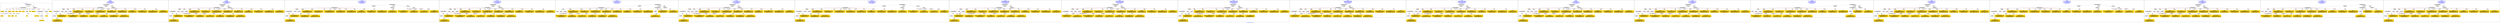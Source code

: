 digraph n0 {
fontcolor="blue"
remincross="true"
label="s19-s-indianapolis-artworks.xml"
subgraph cluster_0 {
label="1-correct model"
n2[style="filled",color="white",fillcolor="lightgray",label="CulturalHeritageObject1"];
n3[shape="plaintext",style="filled",fillcolor="gold",label="creationDate"];
n4[style="filled",color="white",fillcolor="lightgray",label="Person1"];
n5[shape="plaintext",style="filled",fillcolor="gold",label="galleryLabel"];
n6[shape="plaintext",style="filled",fillcolor="gold",label="dimensions"];
n7[shape="plaintext",style="filled",fillcolor="gold",label="materials"];
n8[shape="plaintext",style="filled",fillcolor="gold",label="creditLine"];
n9[shape="plaintext",style="filled",fillcolor="gold",label="provenance"];
n10[style="filled",color="white",fillcolor="lightgray",label="Concept1"];
n11[shape="plaintext",style="filled",fillcolor="gold",label="title"];
n12[shape="plaintext",style="filled",fillcolor="gold",label="accessionNumber"];
n13[style="filled",color="white",fillcolor="lightgray",label="CulturalHeritageObject2"];
n14[style="filled",color="white",fillcolor="lightgray",label="Document2"];
n15[shape="plaintext",style="filled",fillcolor="gold",label="relatedArtworksTitle"];
n16[style="filled",color="white",fillcolor="lightgray",label="Document1"];
n17[shape="plaintext",style="filled",fillcolor="gold",label="nationality"];
n18[shape="plaintext",style="filled",fillcolor="gold",label="birthDate"];
n19[shape="plaintext",style="filled",fillcolor="gold",label="deathDate"];
n20[shape="plaintext",style="filled",fillcolor="gold",label="artist"];
n21[style="filled",color="white",fillcolor="lightgray",label="EuropeanaAggregation1"];
n22[style="filled",color="white",fillcolor="lightgray",label="WebResource1"];
n23[shape="plaintext",style="filled",fillcolor="gold",label="imageURL"];
n24[shape="plaintext",style="filled",fillcolor="gold",label="values"];
n25[shape="plaintext",style="filled",fillcolor="gold",label="relatedArtworksURL"];
n26[shape="plaintext",style="filled",fillcolor="gold",label="sourceURL"];
}
subgraph cluster_1 {
label="candidate 0\nlink coherence:1.0\nnode coherence:1.0\nconfidence:0.5329642455339795\nmapping score:0.6090272975309344\ncost:23.9997\n-precision:0.92-recall:0.92"
n28[style="filled",color="white",fillcolor="lightgray",label="CulturalHeritageObject1"];
n29[style="filled",color="white",fillcolor="lightgray",label="CulturalHeritageObject2"];
n30[style="filled",color="white",fillcolor="lightgray",label="Person1"];
n31[style="filled",color="white",fillcolor="lightgray",label="Concept1"];
n32[style="filled",color="white",fillcolor="lightgray",label="Document1"];
n33[style="filled",color="white",fillcolor="lightgray",label="Document2"];
n34[style="filled",color="white",fillcolor="lightgray",label="EuropeanaAggregation1"];
n35[style="filled",color="white",fillcolor="lightgray",label="WebResource1"];
n36[shape="plaintext",style="filled",fillcolor="gold",label="nationality\n[Person,countryAssociatedWithThePerson,0.711]\n[CulturalHeritageObject,provenance,0.128]\n[Concept,prefLabel,0.097]\n[CulturalHeritageObject,title,0.064]"];
n37[shape="plaintext",style="filled",fillcolor="gold",label="sourceURL\n[WebResource,classLink,0.629]\n[Document,classLink,0.3]\n[CulturalHeritageObject,description,0.037]\n[CulturalHeritageObject,provenance,0.034]"];
n38[shape="plaintext",style="filled",fillcolor="gold",label="relatedArtworksTitle\n[CulturalHeritageObject,title,0.349]\n[CulturalHeritageObject,description,0.266]\n[Document,classLink,0.255]\n[WebResource,classLink,0.129]"];
n39[shape="plaintext",style="filled",fillcolor="gold",label="deathDate\n[Person,dateOfDeath,0.441]\n[CulturalHeritageObject,created,0.308]\n[Person,dateOfBirth,0.178]\n[CulturalHeritageObject,title,0.074]"];
n40[shape="plaintext",style="filled",fillcolor="gold",label="values\n[CulturalHeritageObject,description,0.33]\n[Concept,prefLabel,0.323]\n[CulturalHeritageObject,title,0.233]\n[Person,biographicalInformation,0.114]"];
n41[shape="plaintext",style="filled",fillcolor="gold",label="imageURL\n[WebResource,classLink,0.9]\n[Document,classLink,0.086]\n[CulturalHeritageObject,description,0.01]\n[CulturalHeritageObject,title,0.004]"];
n42[shape="plaintext",style="filled",fillcolor="gold",label="artist\n[Person,nameOfThePerson,0.488]\n[Document,classLink,0.266]\n[WebResource,classLink,0.134]\n[CulturalHeritageObject,provenance,0.112]"];
n43[shape="plaintext",style="filled",fillcolor="gold",label="dimensions\n[CulturalHeritageObject,extent,0.575]\n[CulturalHeritageObject,accessionNumber,0.219]\n[CulturalHeritageObject,description,0.119]\n[CulturalHeritageObject,title,0.086]"];
n44[shape="plaintext",style="filled",fillcolor="gold",label="title\n[CulturalHeritageObject,title,0.343]\n[CulturalHeritageObject,description,0.268]\n[Document,classLink,0.216]\n[WebResource,classLink,0.173]"];
n45[shape="plaintext",style="filled",fillcolor="gold",label="accessionNumber\n[CulturalHeritageObject,accessionNumber,0.997]\n[CulturalHeritageObject,extent,0.003]\n[CulturalHeritageObject,provenance,0.0]\n[CulturalHeritageObject,description,0.0]"];
n46[shape="plaintext",style="filled",fillcolor="gold",label="provenance\n[CulturalHeritageObject,provenance,0.522]\n[CulturalHeritageObject,description,0.192]\n[CulturalHeritageObject,title,0.144]\n[Person,biographicalInformation,0.142]"];
n47[shape="plaintext",style="filled",fillcolor="gold",label="galleryLabel\n[CulturalHeritageObject,description,0.437]\n[Person,biographicalInformation,0.385]\n[CulturalHeritageObject,title,0.116]\n[CulturalHeritageObject,provenance,0.062]"];
n48[shape="plaintext",style="filled",fillcolor="gold",label="creationDate\n[Person,dateOfBirth,0.461]\n[CulturalHeritageObject,created,0.324]\n[Person,dateOfDeath,0.122]\n[Person,biographicalInformation,0.092]"];
n49[shape="plaintext",style="filled",fillcolor="gold",label="birthDate\n[Person,dateOfBirth,0.5]\n[Person,dateOfDeath,0.237]\n[CulturalHeritageObject,created,0.222]\n[Person,biographicalInformation,0.041]"];
n50[shape="plaintext",style="filled",fillcolor="gold",label="creditLine\n[CulturalHeritageObject,provenance,0.752]\n[CulturalHeritageObject,title,0.097]\n[CulturalHeritageObject,description,0.093]\n[Document,classLink,0.059]"];
n51[shape="plaintext",style="filled",fillcolor="gold",label="materials\n[CulturalHeritageObject,medium,0.798]\n[CulturalHeritageObject,provenance,0.078]\n[CulturalHeritageObject,description,0.071]\n[Person,biographicalInformation,0.054]"];
n52[shape="plaintext",style="filled",fillcolor="gold",label="relatedArtworksURL\n[WebResource,classLink,0.625]\n[Document,classLink,0.301]\n[CulturalHeritageObject,description,0.038]\n[CulturalHeritageObject,provenance,0.037]"];
}
subgraph cluster_2 {
label="candidate 1\nlink coherence:1.0\nnode coherence:1.0\nconfidence:0.5246365010836727\nmapping score:0.6062513827141655\ncost:23.9997\n-precision:0.83-recall:0.83"
n54[style="filled",color="white",fillcolor="lightgray",label="CulturalHeritageObject1"];
n55[style="filled",color="white",fillcolor="lightgray",label="CulturalHeritageObject2"];
n56[style="filled",color="white",fillcolor="lightgray",label="Person1"];
n57[style="filled",color="white",fillcolor="lightgray",label="Concept1"];
n58[style="filled",color="white",fillcolor="lightgray",label="Document1"];
n59[style="filled",color="white",fillcolor="lightgray",label="Document2"];
n60[style="filled",color="white",fillcolor="lightgray",label="EuropeanaAggregation1"];
n61[style="filled",color="white",fillcolor="lightgray",label="WebResource1"];
n62[shape="plaintext",style="filled",fillcolor="gold",label="nationality\n[Person,countryAssociatedWithThePerson,0.711]\n[CulturalHeritageObject,provenance,0.128]\n[Concept,prefLabel,0.097]\n[CulturalHeritageObject,title,0.064]"];
n63[shape="plaintext",style="filled",fillcolor="gold",label="sourceURL\n[WebResource,classLink,0.629]\n[Document,classLink,0.3]\n[CulturalHeritageObject,description,0.037]\n[CulturalHeritageObject,provenance,0.034]"];
n64[shape="plaintext",style="filled",fillcolor="gold",label="relatedArtworksTitle\n[CulturalHeritageObject,title,0.349]\n[CulturalHeritageObject,description,0.266]\n[Document,classLink,0.255]\n[WebResource,classLink,0.129]"];
n65[shape="plaintext",style="filled",fillcolor="gold",label="deathDate\n[Person,dateOfDeath,0.441]\n[CulturalHeritageObject,created,0.308]\n[Person,dateOfBirth,0.178]\n[CulturalHeritageObject,title,0.074]"];
n66[shape="plaintext",style="filled",fillcolor="gold",label="values\n[CulturalHeritageObject,description,0.33]\n[Concept,prefLabel,0.323]\n[CulturalHeritageObject,title,0.233]\n[Person,biographicalInformation,0.114]"];
n67[shape="plaintext",style="filled",fillcolor="gold",label="imageURL\n[WebResource,classLink,0.9]\n[Document,classLink,0.086]\n[CulturalHeritageObject,description,0.01]\n[CulturalHeritageObject,title,0.004]"];
n68[shape="plaintext",style="filled",fillcolor="gold",label="artist\n[Person,nameOfThePerson,0.488]\n[Document,classLink,0.266]\n[WebResource,classLink,0.134]\n[CulturalHeritageObject,provenance,0.112]"];
n69[shape="plaintext",style="filled",fillcolor="gold",label="dimensions\n[CulturalHeritageObject,extent,0.575]\n[CulturalHeritageObject,accessionNumber,0.219]\n[CulturalHeritageObject,description,0.119]\n[CulturalHeritageObject,title,0.086]"];
n70[shape="plaintext",style="filled",fillcolor="gold",label="title\n[CulturalHeritageObject,title,0.343]\n[CulturalHeritageObject,description,0.268]\n[Document,classLink,0.216]\n[WebResource,classLink,0.173]"];
n71[shape="plaintext",style="filled",fillcolor="gold",label="accessionNumber\n[CulturalHeritageObject,accessionNumber,0.997]\n[CulturalHeritageObject,extent,0.003]\n[CulturalHeritageObject,provenance,0.0]\n[CulturalHeritageObject,description,0.0]"];
n72[shape="plaintext",style="filled",fillcolor="gold",label="provenance\n[CulturalHeritageObject,provenance,0.522]\n[CulturalHeritageObject,description,0.192]\n[CulturalHeritageObject,title,0.144]\n[Person,biographicalInformation,0.142]"];
n73[shape="plaintext",style="filled",fillcolor="gold",label="galleryLabel\n[CulturalHeritageObject,description,0.437]\n[Person,biographicalInformation,0.385]\n[CulturalHeritageObject,title,0.116]\n[CulturalHeritageObject,provenance,0.062]"];
n74[shape="plaintext",style="filled",fillcolor="gold",label="birthDate\n[Person,dateOfBirth,0.5]\n[Person,dateOfDeath,0.237]\n[CulturalHeritageObject,created,0.222]\n[Person,biographicalInformation,0.041]"];
n75[shape="plaintext",style="filled",fillcolor="gold",label="creationDate\n[Person,dateOfBirth,0.461]\n[CulturalHeritageObject,created,0.324]\n[Person,dateOfDeath,0.122]\n[Person,biographicalInformation,0.092]"];
n76[shape="plaintext",style="filled",fillcolor="gold",label="creditLine\n[CulturalHeritageObject,provenance,0.752]\n[CulturalHeritageObject,title,0.097]\n[CulturalHeritageObject,description,0.093]\n[Document,classLink,0.059]"];
n77[shape="plaintext",style="filled",fillcolor="gold",label="materials\n[CulturalHeritageObject,medium,0.798]\n[CulturalHeritageObject,provenance,0.078]\n[CulturalHeritageObject,description,0.071]\n[Person,biographicalInformation,0.054]"];
n78[shape="plaintext",style="filled",fillcolor="gold",label="relatedArtworksURL\n[WebResource,classLink,0.625]\n[Document,classLink,0.301]\n[CulturalHeritageObject,description,0.038]\n[CulturalHeritageObject,provenance,0.037]"];
}
subgraph cluster_3 {
label="candidate 10\nlink coherence:0.9583333333333334\nnode coherence:1.0\nconfidence:0.5246365010836727\nmapping score:0.6062513827141655\ncost:123.009802\n-precision:0.79-recall:0.79"
n80[style="filled",color="white",fillcolor="lightgray",label="CulturalHeritageObject1"];
n81[style="filled",color="white",fillcolor="lightgray",label="CulturalHeritageObject2"];
n82[style="filled",color="white",fillcolor="lightgray",label="Concept1"];
n83[style="filled",color="white",fillcolor="lightgray",label="Document1"];
n84[style="filled",color="white",fillcolor="lightgray",label="Document2"];
n85[style="filled",color="white",fillcolor="lightgray",label="EuropeanaAggregation1"];
n86[style="filled",color="white",fillcolor="lightgray",label="WebResource1"];
n87[style="filled",color="white",fillcolor="lightgray",label="Person1"];
n88[shape="plaintext",style="filled",fillcolor="gold",label="nationality\n[Person,countryAssociatedWithThePerson,0.711]\n[CulturalHeritageObject,provenance,0.128]\n[Concept,prefLabel,0.097]\n[CulturalHeritageObject,title,0.064]"];
n89[shape="plaintext",style="filled",fillcolor="gold",label="sourceURL\n[WebResource,classLink,0.629]\n[Document,classLink,0.3]\n[CulturalHeritageObject,description,0.037]\n[CulturalHeritageObject,provenance,0.034]"];
n90[shape="plaintext",style="filled",fillcolor="gold",label="relatedArtworksTitle\n[CulturalHeritageObject,title,0.349]\n[CulturalHeritageObject,description,0.266]\n[Document,classLink,0.255]\n[WebResource,classLink,0.129]"];
n91[shape="plaintext",style="filled",fillcolor="gold",label="deathDate\n[Person,dateOfDeath,0.441]\n[CulturalHeritageObject,created,0.308]\n[Person,dateOfBirth,0.178]\n[CulturalHeritageObject,title,0.074]"];
n92[shape="plaintext",style="filled",fillcolor="gold",label="values\n[CulturalHeritageObject,description,0.33]\n[Concept,prefLabel,0.323]\n[CulturalHeritageObject,title,0.233]\n[Person,biographicalInformation,0.114]"];
n93[shape="plaintext",style="filled",fillcolor="gold",label="imageURL\n[WebResource,classLink,0.9]\n[Document,classLink,0.086]\n[CulturalHeritageObject,description,0.01]\n[CulturalHeritageObject,title,0.004]"];
n94[shape="plaintext",style="filled",fillcolor="gold",label="artist\n[Person,nameOfThePerson,0.488]\n[Document,classLink,0.266]\n[WebResource,classLink,0.134]\n[CulturalHeritageObject,provenance,0.112]"];
n95[shape="plaintext",style="filled",fillcolor="gold",label="dimensions\n[CulturalHeritageObject,extent,0.575]\n[CulturalHeritageObject,accessionNumber,0.219]\n[CulturalHeritageObject,description,0.119]\n[CulturalHeritageObject,title,0.086]"];
n96[shape="plaintext",style="filled",fillcolor="gold",label="title\n[CulturalHeritageObject,title,0.343]\n[CulturalHeritageObject,description,0.268]\n[Document,classLink,0.216]\n[WebResource,classLink,0.173]"];
n97[shape="plaintext",style="filled",fillcolor="gold",label="accessionNumber\n[CulturalHeritageObject,accessionNumber,0.997]\n[CulturalHeritageObject,extent,0.003]\n[CulturalHeritageObject,provenance,0.0]\n[CulturalHeritageObject,description,0.0]"];
n98[shape="plaintext",style="filled",fillcolor="gold",label="provenance\n[CulturalHeritageObject,provenance,0.522]\n[CulturalHeritageObject,description,0.192]\n[CulturalHeritageObject,title,0.144]\n[Person,biographicalInformation,0.142]"];
n99[shape="plaintext",style="filled",fillcolor="gold",label="galleryLabel\n[CulturalHeritageObject,description,0.437]\n[Person,biographicalInformation,0.385]\n[CulturalHeritageObject,title,0.116]\n[CulturalHeritageObject,provenance,0.062]"];
n100[shape="plaintext",style="filled",fillcolor="gold",label="birthDate\n[Person,dateOfBirth,0.5]\n[Person,dateOfDeath,0.237]\n[CulturalHeritageObject,created,0.222]\n[Person,biographicalInformation,0.041]"];
n101[shape="plaintext",style="filled",fillcolor="gold",label="creationDate\n[Person,dateOfBirth,0.461]\n[CulturalHeritageObject,created,0.324]\n[Person,dateOfDeath,0.122]\n[Person,biographicalInformation,0.092]"];
n102[shape="plaintext",style="filled",fillcolor="gold",label="creditLine\n[CulturalHeritageObject,provenance,0.752]\n[CulturalHeritageObject,title,0.097]\n[CulturalHeritageObject,description,0.093]\n[Document,classLink,0.059]"];
n103[shape="plaintext",style="filled",fillcolor="gold",label="materials\n[CulturalHeritageObject,medium,0.798]\n[CulturalHeritageObject,provenance,0.078]\n[CulturalHeritageObject,description,0.071]\n[Person,biographicalInformation,0.054]"];
n104[shape="plaintext",style="filled",fillcolor="gold",label="relatedArtworksURL\n[WebResource,classLink,0.625]\n[Document,classLink,0.301]\n[CulturalHeritageObject,description,0.038]\n[CulturalHeritageObject,provenance,0.037]"];
}
subgraph cluster_4 {
label="candidate 11\nlink coherence:0.9583333333333334\nnode coherence:1.0\nconfidence:0.5177061237096142\nmapping score:0.6039412569228125\ncost:23.99969\n-precision:0.75-recall:0.75"
n106[style="filled",color="white",fillcolor="lightgray",label="CulturalHeritageObject1"];
n107[style="filled",color="white",fillcolor="lightgray",label="CulturalHeritageObject2"];
n108[style="filled",color="white",fillcolor="lightgray",label="Person1"];
n109[style="filled",color="white",fillcolor="lightgray",label="Concept1"];
n110[style="filled",color="white",fillcolor="lightgray",label="Document1"];
n111[style="filled",color="white",fillcolor="lightgray",label="Document2"];
n112[style="filled",color="white",fillcolor="lightgray",label="EuropeanaAggregation1"];
n113[style="filled",color="white",fillcolor="lightgray",label="WebResource1"];
n114[shape="plaintext",style="filled",fillcolor="gold",label="nationality\n[Person,countryAssociatedWithThePerson,0.711]\n[CulturalHeritageObject,provenance,0.128]\n[Concept,prefLabel,0.097]\n[CulturalHeritageObject,title,0.064]"];
n115[shape="plaintext",style="filled",fillcolor="gold",label="sourceURL\n[WebResource,classLink,0.629]\n[Document,classLink,0.3]\n[CulturalHeritageObject,description,0.037]\n[CulturalHeritageObject,provenance,0.034]"];
n116[shape="plaintext",style="filled",fillcolor="gold",label="relatedArtworksTitle\n[CulturalHeritageObject,title,0.349]\n[CulturalHeritageObject,description,0.266]\n[Document,classLink,0.255]\n[WebResource,classLink,0.129]"];
n117[shape="plaintext",style="filled",fillcolor="gold",label="birthDate\n[Person,dateOfBirth,0.5]\n[Person,dateOfDeath,0.237]\n[CulturalHeritageObject,created,0.222]\n[Person,biographicalInformation,0.041]"];
n118[shape="plaintext",style="filled",fillcolor="gold",label="values\n[CulturalHeritageObject,description,0.33]\n[Concept,prefLabel,0.323]\n[CulturalHeritageObject,title,0.233]\n[Person,biographicalInformation,0.114]"];
n119[shape="plaintext",style="filled",fillcolor="gold",label="imageURL\n[WebResource,classLink,0.9]\n[Document,classLink,0.086]\n[CulturalHeritageObject,description,0.01]\n[CulturalHeritageObject,title,0.004]"];
n120[shape="plaintext",style="filled",fillcolor="gold",label="artist\n[Person,nameOfThePerson,0.488]\n[Document,classLink,0.266]\n[WebResource,classLink,0.134]\n[CulturalHeritageObject,provenance,0.112]"];
n121[shape="plaintext",style="filled",fillcolor="gold",label="dimensions\n[CulturalHeritageObject,extent,0.575]\n[CulturalHeritageObject,accessionNumber,0.219]\n[CulturalHeritageObject,description,0.119]\n[CulturalHeritageObject,title,0.086]"];
n122[shape="plaintext",style="filled",fillcolor="gold",label="title\n[CulturalHeritageObject,title,0.343]\n[CulturalHeritageObject,description,0.268]\n[Document,classLink,0.216]\n[WebResource,classLink,0.173]"];
n123[shape="plaintext",style="filled",fillcolor="gold",label="accessionNumber\n[CulturalHeritageObject,accessionNumber,0.997]\n[CulturalHeritageObject,extent,0.003]\n[CulturalHeritageObject,provenance,0.0]\n[CulturalHeritageObject,description,0.0]"];
n124[shape="plaintext",style="filled",fillcolor="gold",label="provenance\n[CulturalHeritageObject,provenance,0.522]\n[CulturalHeritageObject,description,0.192]\n[CulturalHeritageObject,title,0.144]\n[Person,biographicalInformation,0.142]"];
n125[shape="plaintext",style="filled",fillcolor="gold",label="galleryLabel\n[CulturalHeritageObject,description,0.437]\n[Person,biographicalInformation,0.385]\n[CulturalHeritageObject,title,0.116]\n[CulturalHeritageObject,provenance,0.062]"];
n126[shape="plaintext",style="filled",fillcolor="gold",label="deathDate\n[Person,dateOfDeath,0.441]\n[CulturalHeritageObject,created,0.308]\n[Person,dateOfBirth,0.178]\n[CulturalHeritageObject,title,0.074]"];
n127[shape="plaintext",style="filled",fillcolor="gold",label="creationDate\n[Person,dateOfBirth,0.461]\n[CulturalHeritageObject,created,0.324]\n[Person,dateOfDeath,0.122]\n[Person,biographicalInformation,0.092]"];
n128[shape="plaintext",style="filled",fillcolor="gold",label="creditLine\n[CulturalHeritageObject,provenance,0.752]\n[CulturalHeritageObject,title,0.097]\n[CulturalHeritageObject,description,0.093]\n[Document,classLink,0.059]"];
n129[shape="plaintext",style="filled",fillcolor="gold",label="materials\n[CulturalHeritageObject,medium,0.798]\n[CulturalHeritageObject,provenance,0.078]\n[CulturalHeritageObject,description,0.071]\n[Person,biographicalInformation,0.054]"];
n130[shape="plaintext",style="filled",fillcolor="gold",label="relatedArtworksURL\n[WebResource,classLink,0.625]\n[Document,classLink,0.301]\n[CulturalHeritageObject,description,0.038]\n[CulturalHeritageObject,provenance,0.037]"];
}
subgraph cluster_5 {
label="candidate 12\nlink coherence:0.9583333333333334\nnode coherence:1.0\nconfidence:0.5177061237096142\nmapping score:0.6039412569228125\ncost:123.009712\n-precision:0.75-recall:0.75"
n132[style="filled",color="white",fillcolor="lightgray",label="CulturalHeritageObject1"];
n133[style="filled",color="white",fillcolor="lightgray",label="Person1"];
n134[style="filled",color="white",fillcolor="lightgray",label="Concept1"];
n135[style="filled",color="white",fillcolor="lightgray",label="Document1"];
n136[style="filled",color="white",fillcolor="lightgray",label="CulturalHeritageObject2"];
n137[style="filled",color="white",fillcolor="lightgray",label="Document2"];
n138[style="filled",color="white",fillcolor="lightgray",label="EuropeanaAggregation1"];
n139[style="filled",color="white",fillcolor="lightgray",label="WebResource1"];
n140[shape="plaintext",style="filled",fillcolor="gold",label="nationality\n[Person,countryAssociatedWithThePerson,0.711]\n[CulturalHeritageObject,provenance,0.128]\n[Concept,prefLabel,0.097]\n[CulturalHeritageObject,title,0.064]"];
n141[shape="plaintext",style="filled",fillcolor="gold",label="sourceURL\n[WebResource,classLink,0.629]\n[Document,classLink,0.3]\n[CulturalHeritageObject,description,0.037]\n[CulturalHeritageObject,provenance,0.034]"];
n142[shape="plaintext",style="filled",fillcolor="gold",label="relatedArtworksTitle\n[CulturalHeritageObject,title,0.349]\n[CulturalHeritageObject,description,0.266]\n[Document,classLink,0.255]\n[WebResource,classLink,0.129]"];
n143[shape="plaintext",style="filled",fillcolor="gold",label="birthDate\n[Person,dateOfBirth,0.5]\n[Person,dateOfDeath,0.237]\n[CulturalHeritageObject,created,0.222]\n[Person,biographicalInformation,0.041]"];
n144[shape="plaintext",style="filled",fillcolor="gold",label="values\n[CulturalHeritageObject,description,0.33]\n[Concept,prefLabel,0.323]\n[CulturalHeritageObject,title,0.233]\n[Person,biographicalInformation,0.114]"];
n145[shape="plaintext",style="filled",fillcolor="gold",label="imageURL\n[WebResource,classLink,0.9]\n[Document,classLink,0.086]\n[CulturalHeritageObject,description,0.01]\n[CulturalHeritageObject,title,0.004]"];
n146[shape="plaintext",style="filled",fillcolor="gold",label="artist\n[Person,nameOfThePerson,0.488]\n[Document,classLink,0.266]\n[WebResource,classLink,0.134]\n[CulturalHeritageObject,provenance,0.112]"];
n147[shape="plaintext",style="filled",fillcolor="gold",label="dimensions\n[CulturalHeritageObject,extent,0.575]\n[CulturalHeritageObject,accessionNumber,0.219]\n[CulturalHeritageObject,description,0.119]\n[CulturalHeritageObject,title,0.086]"];
n148[shape="plaintext",style="filled",fillcolor="gold",label="title\n[CulturalHeritageObject,title,0.343]\n[CulturalHeritageObject,description,0.268]\n[Document,classLink,0.216]\n[WebResource,classLink,0.173]"];
n149[shape="plaintext",style="filled",fillcolor="gold",label="accessionNumber\n[CulturalHeritageObject,accessionNumber,0.997]\n[CulturalHeritageObject,extent,0.003]\n[CulturalHeritageObject,provenance,0.0]\n[CulturalHeritageObject,description,0.0]"];
n150[shape="plaintext",style="filled",fillcolor="gold",label="provenance\n[CulturalHeritageObject,provenance,0.522]\n[CulturalHeritageObject,description,0.192]\n[CulturalHeritageObject,title,0.144]\n[Person,biographicalInformation,0.142]"];
n151[shape="plaintext",style="filled",fillcolor="gold",label="galleryLabel\n[CulturalHeritageObject,description,0.437]\n[Person,biographicalInformation,0.385]\n[CulturalHeritageObject,title,0.116]\n[CulturalHeritageObject,provenance,0.062]"];
n152[shape="plaintext",style="filled",fillcolor="gold",label="deathDate\n[Person,dateOfDeath,0.441]\n[CulturalHeritageObject,created,0.308]\n[Person,dateOfBirth,0.178]\n[CulturalHeritageObject,title,0.074]"];
n153[shape="plaintext",style="filled",fillcolor="gold",label="creationDate\n[Person,dateOfBirth,0.461]\n[CulturalHeritageObject,created,0.324]\n[Person,dateOfDeath,0.122]\n[Person,biographicalInformation,0.092]"];
n154[shape="plaintext",style="filled",fillcolor="gold",label="creditLine\n[CulturalHeritageObject,provenance,0.752]\n[CulturalHeritageObject,title,0.097]\n[CulturalHeritageObject,description,0.093]\n[Document,classLink,0.059]"];
n155[shape="plaintext",style="filled",fillcolor="gold",label="materials\n[CulturalHeritageObject,medium,0.798]\n[CulturalHeritageObject,provenance,0.078]\n[CulturalHeritageObject,description,0.071]\n[Person,biographicalInformation,0.054]"];
n156[shape="plaintext",style="filled",fillcolor="gold",label="relatedArtworksURL\n[WebResource,classLink,0.625]\n[Document,classLink,0.301]\n[CulturalHeritageObject,description,0.038]\n[CulturalHeritageObject,provenance,0.037]"];
}
subgraph cluster_6 {
label="candidate 13\nlink coherence:0.9583333333333334\nnode coherence:1.0\nconfidence:0.5177061237096142\nmapping score:0.6039412569228125\ncost:123.009782\n-precision:0.79-recall:0.79"
n158[style="filled",color="white",fillcolor="lightgray",label="CulturalHeritageObject1"];
n159[style="filled",color="white",fillcolor="lightgray",label="CulturalHeritageObject2"];
n160[style="filled",color="white",fillcolor="lightgray",label="Person1"];
n161[style="filled",color="white",fillcolor="lightgray",label="Concept1"];
n162[style="filled",color="white",fillcolor="lightgray",label="Document1"];
n163[style="filled",color="white",fillcolor="lightgray",label="Document2"];
n164[style="filled",color="white",fillcolor="lightgray",label="EuropeanaAggregation1"];
n165[style="filled",color="white",fillcolor="lightgray",label="WebResource1"];
n166[shape="plaintext",style="filled",fillcolor="gold",label="nationality\n[Person,countryAssociatedWithThePerson,0.711]\n[CulturalHeritageObject,provenance,0.128]\n[Concept,prefLabel,0.097]\n[CulturalHeritageObject,title,0.064]"];
n167[shape="plaintext",style="filled",fillcolor="gold",label="sourceURL\n[WebResource,classLink,0.629]\n[Document,classLink,0.3]\n[CulturalHeritageObject,description,0.037]\n[CulturalHeritageObject,provenance,0.034]"];
n168[shape="plaintext",style="filled",fillcolor="gold",label="relatedArtworksTitle\n[CulturalHeritageObject,title,0.349]\n[CulturalHeritageObject,description,0.266]\n[Document,classLink,0.255]\n[WebResource,classLink,0.129]"];
n169[shape="plaintext",style="filled",fillcolor="gold",label="birthDate\n[Person,dateOfBirth,0.5]\n[Person,dateOfDeath,0.237]\n[CulturalHeritageObject,created,0.222]\n[Person,biographicalInformation,0.041]"];
n170[shape="plaintext",style="filled",fillcolor="gold",label="values\n[CulturalHeritageObject,description,0.33]\n[Concept,prefLabel,0.323]\n[CulturalHeritageObject,title,0.233]\n[Person,biographicalInformation,0.114]"];
n171[shape="plaintext",style="filled",fillcolor="gold",label="imageURL\n[WebResource,classLink,0.9]\n[Document,classLink,0.086]\n[CulturalHeritageObject,description,0.01]\n[CulturalHeritageObject,title,0.004]"];
n172[shape="plaintext",style="filled",fillcolor="gold",label="artist\n[Person,nameOfThePerson,0.488]\n[Document,classLink,0.266]\n[WebResource,classLink,0.134]\n[CulturalHeritageObject,provenance,0.112]"];
n173[shape="plaintext",style="filled",fillcolor="gold",label="dimensions\n[CulturalHeritageObject,extent,0.575]\n[CulturalHeritageObject,accessionNumber,0.219]\n[CulturalHeritageObject,description,0.119]\n[CulturalHeritageObject,title,0.086]"];
n174[shape="plaintext",style="filled",fillcolor="gold",label="title\n[CulturalHeritageObject,title,0.343]\n[CulturalHeritageObject,description,0.268]\n[Document,classLink,0.216]\n[WebResource,classLink,0.173]"];
n175[shape="plaintext",style="filled",fillcolor="gold",label="accessionNumber\n[CulturalHeritageObject,accessionNumber,0.997]\n[CulturalHeritageObject,extent,0.003]\n[CulturalHeritageObject,provenance,0.0]\n[CulturalHeritageObject,description,0.0]"];
n176[shape="plaintext",style="filled",fillcolor="gold",label="provenance\n[CulturalHeritageObject,provenance,0.522]\n[CulturalHeritageObject,description,0.192]\n[CulturalHeritageObject,title,0.144]\n[Person,biographicalInformation,0.142]"];
n177[shape="plaintext",style="filled",fillcolor="gold",label="galleryLabel\n[CulturalHeritageObject,description,0.437]\n[Person,biographicalInformation,0.385]\n[CulturalHeritageObject,title,0.116]\n[CulturalHeritageObject,provenance,0.062]"];
n178[shape="plaintext",style="filled",fillcolor="gold",label="deathDate\n[Person,dateOfDeath,0.441]\n[CulturalHeritageObject,created,0.308]\n[Person,dateOfBirth,0.178]\n[CulturalHeritageObject,title,0.074]"];
n179[shape="plaintext",style="filled",fillcolor="gold",label="creationDate\n[Person,dateOfBirth,0.461]\n[CulturalHeritageObject,created,0.324]\n[Person,dateOfDeath,0.122]\n[Person,biographicalInformation,0.092]"];
n180[shape="plaintext",style="filled",fillcolor="gold",label="creditLine\n[CulturalHeritageObject,provenance,0.752]\n[CulturalHeritageObject,title,0.097]\n[CulturalHeritageObject,description,0.093]\n[Document,classLink,0.059]"];
n181[shape="plaintext",style="filled",fillcolor="gold",label="materials\n[CulturalHeritageObject,medium,0.798]\n[CulturalHeritageObject,provenance,0.078]\n[CulturalHeritageObject,description,0.071]\n[Person,biographicalInformation,0.054]"];
n182[shape="plaintext",style="filled",fillcolor="gold",label="relatedArtworksURL\n[WebResource,classLink,0.625]\n[Document,classLink,0.301]\n[CulturalHeritageObject,description,0.038]\n[CulturalHeritageObject,provenance,0.037]"];
}
subgraph cluster_7 {
label="candidate 14\nlink coherence:0.9583333333333334\nnode coherence:1.0\nconfidence:0.5177061237096142\nmapping score:0.6039412569228125\ncost:123.009802\n-precision:0.75-recall:0.75"
n184[style="filled",color="white",fillcolor="lightgray",label="CulturalHeritageObject1"];
n185[style="filled",color="white",fillcolor="lightgray",label="CulturalHeritageObject2"];
n186[style="filled",color="white",fillcolor="lightgray",label="Concept1"];
n187[style="filled",color="white",fillcolor="lightgray",label="Document1"];
n188[style="filled",color="white",fillcolor="lightgray",label="Document2"];
n189[style="filled",color="white",fillcolor="lightgray",label="EuropeanaAggregation1"];
n190[style="filled",color="white",fillcolor="lightgray",label="WebResource1"];
n191[style="filled",color="white",fillcolor="lightgray",label="Person1"];
n192[shape="plaintext",style="filled",fillcolor="gold",label="nationality\n[Person,countryAssociatedWithThePerson,0.711]\n[CulturalHeritageObject,provenance,0.128]\n[Concept,prefLabel,0.097]\n[CulturalHeritageObject,title,0.064]"];
n193[shape="plaintext",style="filled",fillcolor="gold",label="sourceURL\n[WebResource,classLink,0.629]\n[Document,classLink,0.3]\n[CulturalHeritageObject,description,0.037]\n[CulturalHeritageObject,provenance,0.034]"];
n194[shape="plaintext",style="filled",fillcolor="gold",label="relatedArtworksTitle\n[CulturalHeritageObject,title,0.349]\n[CulturalHeritageObject,description,0.266]\n[Document,classLink,0.255]\n[WebResource,classLink,0.129]"];
n195[shape="plaintext",style="filled",fillcolor="gold",label="birthDate\n[Person,dateOfBirth,0.5]\n[Person,dateOfDeath,0.237]\n[CulturalHeritageObject,created,0.222]\n[Person,biographicalInformation,0.041]"];
n196[shape="plaintext",style="filled",fillcolor="gold",label="values\n[CulturalHeritageObject,description,0.33]\n[Concept,prefLabel,0.323]\n[CulturalHeritageObject,title,0.233]\n[Person,biographicalInformation,0.114]"];
n197[shape="plaintext",style="filled",fillcolor="gold",label="imageURL\n[WebResource,classLink,0.9]\n[Document,classLink,0.086]\n[CulturalHeritageObject,description,0.01]\n[CulturalHeritageObject,title,0.004]"];
n198[shape="plaintext",style="filled",fillcolor="gold",label="artist\n[Person,nameOfThePerson,0.488]\n[Document,classLink,0.266]\n[WebResource,classLink,0.134]\n[CulturalHeritageObject,provenance,0.112]"];
n199[shape="plaintext",style="filled",fillcolor="gold",label="dimensions\n[CulturalHeritageObject,extent,0.575]\n[CulturalHeritageObject,accessionNumber,0.219]\n[CulturalHeritageObject,description,0.119]\n[CulturalHeritageObject,title,0.086]"];
n200[shape="plaintext",style="filled",fillcolor="gold",label="title\n[CulturalHeritageObject,title,0.343]\n[CulturalHeritageObject,description,0.268]\n[Document,classLink,0.216]\n[WebResource,classLink,0.173]"];
n201[shape="plaintext",style="filled",fillcolor="gold",label="accessionNumber\n[CulturalHeritageObject,accessionNumber,0.997]\n[CulturalHeritageObject,extent,0.003]\n[CulturalHeritageObject,provenance,0.0]\n[CulturalHeritageObject,description,0.0]"];
n202[shape="plaintext",style="filled",fillcolor="gold",label="provenance\n[CulturalHeritageObject,provenance,0.522]\n[CulturalHeritageObject,description,0.192]\n[CulturalHeritageObject,title,0.144]\n[Person,biographicalInformation,0.142]"];
n203[shape="plaintext",style="filled",fillcolor="gold",label="galleryLabel\n[CulturalHeritageObject,description,0.437]\n[Person,biographicalInformation,0.385]\n[CulturalHeritageObject,title,0.116]\n[CulturalHeritageObject,provenance,0.062]"];
n204[shape="plaintext",style="filled",fillcolor="gold",label="deathDate\n[Person,dateOfDeath,0.441]\n[CulturalHeritageObject,created,0.308]\n[Person,dateOfBirth,0.178]\n[CulturalHeritageObject,title,0.074]"];
n205[shape="plaintext",style="filled",fillcolor="gold",label="creationDate\n[Person,dateOfBirth,0.461]\n[CulturalHeritageObject,created,0.324]\n[Person,dateOfDeath,0.122]\n[Person,biographicalInformation,0.092]"];
n206[shape="plaintext",style="filled",fillcolor="gold",label="creditLine\n[CulturalHeritageObject,provenance,0.752]\n[CulturalHeritageObject,title,0.097]\n[CulturalHeritageObject,description,0.093]\n[Document,classLink,0.059]"];
n207[shape="plaintext",style="filled",fillcolor="gold",label="materials\n[CulturalHeritageObject,medium,0.798]\n[CulturalHeritageObject,provenance,0.078]\n[CulturalHeritageObject,description,0.071]\n[Person,biographicalInformation,0.054]"];
n208[shape="plaintext",style="filled",fillcolor="gold",label="relatedArtworksURL\n[WebResource,classLink,0.625]\n[Document,classLink,0.301]\n[CulturalHeritageObject,description,0.038]\n[CulturalHeritageObject,provenance,0.037]"];
}
subgraph cluster_8 {
label="candidate 15\nlink coherence:0.9565217391304348\nnode coherence:0.9565217391304348\nconfidence:0.5333577983957651\nmapping score:0.6044696497636353\ncost:121.99972\n-precision:0.87-recall:0.83"
n210[style="filled",color="white",fillcolor="lightgray",label="CulturalHeritageObject1"];
n211[style="filled",color="white",fillcolor="lightgray",label="CulturalHeritageObject2"];
n212[style="filled",color="white",fillcolor="lightgray",label="Person1"];
n213[style="filled",color="white",fillcolor="lightgray",label="Document1"];
n214[style="filled",color="white",fillcolor="lightgray",label="Document2"];
n215[style="filled",color="white",fillcolor="lightgray",label="EuropeanaAggregation1"];
n216[style="filled",color="white",fillcolor="lightgray",label="WebResource1"];
n217[shape="plaintext",style="filled",fillcolor="gold",label="nationality\n[Person,countryAssociatedWithThePerson,0.711]\n[CulturalHeritageObject,provenance,0.128]\n[Concept,prefLabel,0.097]\n[CulturalHeritageObject,title,0.064]"];
n218[shape="plaintext",style="filled",fillcolor="gold",label="sourceURL\n[WebResource,classLink,0.629]\n[Document,classLink,0.3]\n[CulturalHeritageObject,description,0.037]\n[CulturalHeritageObject,provenance,0.034]"];
n219[shape="plaintext",style="filled",fillcolor="gold",label="relatedArtworksTitle\n[CulturalHeritageObject,title,0.349]\n[CulturalHeritageObject,description,0.266]\n[Document,classLink,0.255]\n[WebResource,classLink,0.129]"];
n220[shape="plaintext",style="filled",fillcolor="gold",label="deathDate\n[Person,dateOfDeath,0.441]\n[CulturalHeritageObject,created,0.308]\n[Person,dateOfBirth,0.178]\n[CulturalHeritageObject,title,0.074]"];
n221[shape="plaintext",style="filled",fillcolor="gold",label="imageURL\n[WebResource,classLink,0.9]\n[Document,classLink,0.086]\n[CulturalHeritageObject,description,0.01]\n[CulturalHeritageObject,title,0.004]"];
n222[shape="plaintext",style="filled",fillcolor="gold",label="artist\n[Person,nameOfThePerson,0.488]\n[Document,classLink,0.266]\n[WebResource,classLink,0.134]\n[CulturalHeritageObject,provenance,0.112]"];
n223[shape="plaintext",style="filled",fillcolor="gold",label="dimensions\n[CulturalHeritageObject,extent,0.575]\n[CulturalHeritageObject,accessionNumber,0.219]\n[CulturalHeritageObject,description,0.119]\n[CulturalHeritageObject,title,0.086]"];
n224[shape="plaintext",style="filled",fillcolor="gold",label="title\n[CulturalHeritageObject,title,0.343]\n[CulturalHeritageObject,description,0.268]\n[Document,classLink,0.216]\n[WebResource,classLink,0.173]"];
n225[shape="plaintext",style="filled",fillcolor="gold",label="accessionNumber\n[CulturalHeritageObject,accessionNumber,0.997]\n[CulturalHeritageObject,extent,0.003]\n[CulturalHeritageObject,provenance,0.0]\n[CulturalHeritageObject,description,0.0]"];
n226[shape="plaintext",style="filled",fillcolor="gold",label="values\n[CulturalHeritageObject,description,0.33]\n[Concept,prefLabel,0.323]\n[CulturalHeritageObject,title,0.233]\n[Person,biographicalInformation,0.114]"];
n227[shape="plaintext",style="filled",fillcolor="gold",label="provenance\n[CulturalHeritageObject,provenance,0.522]\n[CulturalHeritageObject,description,0.192]\n[CulturalHeritageObject,title,0.144]\n[Person,biographicalInformation,0.142]"];
n228[shape="plaintext",style="filled",fillcolor="gold",label="galleryLabel\n[CulturalHeritageObject,description,0.437]\n[Person,biographicalInformation,0.385]\n[CulturalHeritageObject,title,0.116]\n[CulturalHeritageObject,provenance,0.062]"];
n229[shape="plaintext",style="filled",fillcolor="gold",label="creationDate\n[Person,dateOfBirth,0.461]\n[CulturalHeritageObject,created,0.324]\n[Person,dateOfDeath,0.122]\n[Person,biographicalInformation,0.092]"];
n230[shape="plaintext",style="filled",fillcolor="gold",label="birthDate\n[Person,dateOfBirth,0.5]\n[Person,dateOfDeath,0.237]\n[CulturalHeritageObject,created,0.222]\n[Person,biographicalInformation,0.041]"];
n231[shape="plaintext",style="filled",fillcolor="gold",label="creditLine\n[CulturalHeritageObject,provenance,0.752]\n[CulturalHeritageObject,title,0.097]\n[CulturalHeritageObject,description,0.093]\n[Document,classLink,0.059]"];
n232[shape="plaintext",style="filled",fillcolor="gold",label="materials\n[CulturalHeritageObject,medium,0.798]\n[CulturalHeritageObject,provenance,0.078]\n[CulturalHeritageObject,description,0.071]\n[Person,biographicalInformation,0.054]"];
n233[shape="plaintext",style="filled",fillcolor="gold",label="relatedArtworksURL\n[WebResource,classLink,0.625]\n[Document,classLink,0.301]\n[CulturalHeritageObject,description,0.038]\n[CulturalHeritageObject,provenance,0.037]"];
}
subgraph cluster_9 {
label="candidate 16\nlink coherence:0.9565217391304348\nnode coherence:0.9565217391304348\nconfidence:0.5174784307968958\nmapping score:0.5991765272306788\ncost:121.9997\n-precision:0.91-recall:0.88"
n235[style="filled",color="white",fillcolor="lightgray",label="CulturalHeritageObject1"];
n236[style="filled",color="white",fillcolor="lightgray",label="CulturalHeritageObject2"];
n237[style="filled",color="white",fillcolor="lightgray",label="Person1"];
n238[style="filled",color="white",fillcolor="lightgray",label="Concept1"];
n239[style="filled",color="white",fillcolor="lightgray",label="Document1"];
n240[style="filled",color="white",fillcolor="lightgray",label="EuropeanaAggregation1"];
n241[style="filled",color="white",fillcolor="lightgray",label="WebResource1"];
n242[shape="plaintext",style="filled",fillcolor="gold",label="nationality\n[Person,countryAssociatedWithThePerson,0.711]\n[CulturalHeritageObject,provenance,0.128]\n[Concept,prefLabel,0.097]\n[CulturalHeritageObject,title,0.064]"];
n243[shape="plaintext",style="filled",fillcolor="gold",label="relatedArtworksTitle\n[CulturalHeritageObject,title,0.349]\n[CulturalHeritageObject,description,0.266]\n[Document,classLink,0.255]\n[WebResource,classLink,0.129]"];
n244[shape="plaintext",style="filled",fillcolor="gold",label="deathDate\n[Person,dateOfDeath,0.441]\n[CulturalHeritageObject,created,0.308]\n[Person,dateOfBirth,0.178]\n[CulturalHeritageObject,title,0.074]"];
n245[shape="plaintext",style="filled",fillcolor="gold",label="values\n[CulturalHeritageObject,description,0.33]\n[Concept,prefLabel,0.323]\n[CulturalHeritageObject,title,0.233]\n[Person,biographicalInformation,0.114]"];
n246[shape="plaintext",style="filled",fillcolor="gold",label="imageURL\n[WebResource,classLink,0.9]\n[Document,classLink,0.086]\n[CulturalHeritageObject,description,0.01]\n[CulturalHeritageObject,title,0.004]"];
n247[shape="plaintext",style="filled",fillcolor="gold",label="artist\n[Person,nameOfThePerson,0.488]\n[Document,classLink,0.266]\n[WebResource,classLink,0.134]\n[CulturalHeritageObject,provenance,0.112]"];
n248[shape="plaintext",style="filled",fillcolor="gold",label="dimensions\n[CulturalHeritageObject,extent,0.575]\n[CulturalHeritageObject,accessionNumber,0.219]\n[CulturalHeritageObject,description,0.119]\n[CulturalHeritageObject,title,0.086]"];
n249[shape="plaintext",style="filled",fillcolor="gold",label="title\n[CulturalHeritageObject,title,0.343]\n[CulturalHeritageObject,description,0.268]\n[Document,classLink,0.216]\n[WebResource,classLink,0.173]"];
n250[shape="plaintext",style="filled",fillcolor="gold",label="accessionNumber\n[CulturalHeritageObject,accessionNumber,0.997]\n[CulturalHeritageObject,extent,0.003]\n[CulturalHeritageObject,provenance,0.0]\n[CulturalHeritageObject,description,0.0]"];
n251[shape="plaintext",style="filled",fillcolor="gold",label="sourceURL\n[WebResource,classLink,0.629]\n[Document,classLink,0.3]\n[CulturalHeritageObject,description,0.037]\n[CulturalHeritageObject,provenance,0.034]"];
n252[shape="plaintext",style="filled",fillcolor="gold",label="provenance\n[CulturalHeritageObject,provenance,0.522]\n[CulturalHeritageObject,description,0.192]\n[CulturalHeritageObject,title,0.144]\n[Person,biographicalInformation,0.142]"];
n253[shape="plaintext",style="filled",fillcolor="gold",label="galleryLabel\n[CulturalHeritageObject,description,0.437]\n[Person,biographicalInformation,0.385]\n[CulturalHeritageObject,title,0.116]\n[CulturalHeritageObject,provenance,0.062]"];
n254[shape="plaintext",style="filled",fillcolor="gold",label="creationDate\n[Person,dateOfBirth,0.461]\n[CulturalHeritageObject,created,0.324]\n[Person,dateOfDeath,0.122]\n[Person,biographicalInformation,0.092]"];
n255[shape="plaintext",style="filled",fillcolor="gold",label="birthDate\n[Person,dateOfBirth,0.5]\n[Person,dateOfDeath,0.237]\n[CulturalHeritageObject,created,0.222]\n[Person,biographicalInformation,0.041]"];
n256[shape="plaintext",style="filled",fillcolor="gold",label="creditLine\n[CulturalHeritageObject,provenance,0.752]\n[CulturalHeritageObject,title,0.097]\n[CulturalHeritageObject,description,0.093]\n[Document,classLink,0.059]"];
n257[shape="plaintext",style="filled",fillcolor="gold",label="materials\n[CulturalHeritageObject,medium,0.798]\n[CulturalHeritageObject,provenance,0.078]\n[CulturalHeritageObject,description,0.071]\n[Person,biographicalInformation,0.054]"];
n258[shape="plaintext",style="filled",fillcolor="gold",label="relatedArtworksURL\n[WebResource,classLink,0.625]\n[Document,classLink,0.301]\n[CulturalHeritageObject,description,0.038]\n[CulturalHeritageObject,provenance,0.037]"];
}
subgraph cluster_10 {
label="candidate 17\nlink coherence:0.9565217391304348\nnode coherence:0.9565217391304348\nconfidence:0.5174784307968958\nmapping score:0.5991765272306788\ncost:121.99971\n-precision:0.87-recall:0.83"
n260[style="filled",color="white",fillcolor="lightgray",label="CulturalHeritageObject1"];
n261[style="filled",color="white",fillcolor="lightgray",label="CulturalHeritageObject2"];
n262[style="filled",color="white",fillcolor="lightgray",label="Person1"];
n263[style="filled",color="white",fillcolor="lightgray",label="Concept1"];
n264[style="filled",color="white",fillcolor="lightgray",label="Document2"];
n265[style="filled",color="white",fillcolor="lightgray",label="EuropeanaAggregation1"];
n266[style="filled",color="white",fillcolor="lightgray",label="WebResource1"];
n267[shape="plaintext",style="filled",fillcolor="gold",label="nationality\n[Person,countryAssociatedWithThePerson,0.711]\n[CulturalHeritageObject,provenance,0.128]\n[Concept,prefLabel,0.097]\n[CulturalHeritageObject,title,0.064]"];
n268[shape="plaintext",style="filled",fillcolor="gold",label="relatedArtworksURL\n[WebResource,classLink,0.625]\n[Document,classLink,0.301]\n[CulturalHeritageObject,description,0.038]\n[CulturalHeritageObject,provenance,0.037]"];
n269[shape="plaintext",style="filled",fillcolor="gold",label="relatedArtworksTitle\n[CulturalHeritageObject,title,0.349]\n[CulturalHeritageObject,description,0.266]\n[Document,classLink,0.255]\n[WebResource,classLink,0.129]"];
n270[shape="plaintext",style="filled",fillcolor="gold",label="deathDate\n[Person,dateOfDeath,0.441]\n[CulturalHeritageObject,created,0.308]\n[Person,dateOfBirth,0.178]\n[CulturalHeritageObject,title,0.074]"];
n271[shape="plaintext",style="filled",fillcolor="gold",label="values\n[CulturalHeritageObject,description,0.33]\n[Concept,prefLabel,0.323]\n[CulturalHeritageObject,title,0.233]\n[Person,biographicalInformation,0.114]"];
n272[shape="plaintext",style="filled",fillcolor="gold",label="imageURL\n[WebResource,classLink,0.9]\n[Document,classLink,0.086]\n[CulturalHeritageObject,description,0.01]\n[CulturalHeritageObject,title,0.004]"];
n273[shape="plaintext",style="filled",fillcolor="gold",label="artist\n[Person,nameOfThePerson,0.488]\n[Document,classLink,0.266]\n[WebResource,classLink,0.134]\n[CulturalHeritageObject,provenance,0.112]"];
n274[shape="plaintext",style="filled",fillcolor="gold",label="dimensions\n[CulturalHeritageObject,extent,0.575]\n[CulturalHeritageObject,accessionNumber,0.219]\n[CulturalHeritageObject,description,0.119]\n[CulturalHeritageObject,title,0.086]"];
n275[shape="plaintext",style="filled",fillcolor="gold",label="title\n[CulturalHeritageObject,title,0.343]\n[CulturalHeritageObject,description,0.268]\n[Document,classLink,0.216]\n[WebResource,classLink,0.173]"];
n276[shape="plaintext",style="filled",fillcolor="gold",label="accessionNumber\n[CulturalHeritageObject,accessionNumber,0.997]\n[CulturalHeritageObject,extent,0.003]\n[CulturalHeritageObject,provenance,0.0]\n[CulturalHeritageObject,description,0.0]"];
n277[shape="plaintext",style="filled",fillcolor="gold",label="sourceURL\n[WebResource,classLink,0.629]\n[Document,classLink,0.3]\n[CulturalHeritageObject,description,0.037]\n[CulturalHeritageObject,provenance,0.034]"];
n278[shape="plaintext",style="filled",fillcolor="gold",label="provenance\n[CulturalHeritageObject,provenance,0.522]\n[CulturalHeritageObject,description,0.192]\n[CulturalHeritageObject,title,0.144]\n[Person,biographicalInformation,0.142]"];
n279[shape="plaintext",style="filled",fillcolor="gold",label="galleryLabel\n[CulturalHeritageObject,description,0.437]\n[Person,biographicalInformation,0.385]\n[CulturalHeritageObject,title,0.116]\n[CulturalHeritageObject,provenance,0.062]"];
n280[shape="plaintext",style="filled",fillcolor="gold",label="creationDate\n[Person,dateOfBirth,0.461]\n[CulturalHeritageObject,created,0.324]\n[Person,dateOfDeath,0.122]\n[Person,biographicalInformation,0.092]"];
n281[shape="plaintext",style="filled",fillcolor="gold",label="birthDate\n[Person,dateOfBirth,0.5]\n[Person,dateOfDeath,0.237]\n[CulturalHeritageObject,created,0.222]\n[Person,biographicalInformation,0.041]"];
n282[shape="plaintext",style="filled",fillcolor="gold",label="creditLine\n[CulturalHeritageObject,provenance,0.752]\n[CulturalHeritageObject,title,0.097]\n[CulturalHeritageObject,description,0.093]\n[Document,classLink,0.059]"];
n283[shape="plaintext",style="filled",fillcolor="gold",label="materials\n[CulturalHeritageObject,medium,0.798]\n[CulturalHeritageObject,provenance,0.078]\n[CulturalHeritageObject,description,0.071]\n[Person,biographicalInformation,0.054]"];
}
subgraph cluster_11 {
label="candidate 18\nlink coherence:0.9565217391304348\nnode coherence:0.9565217391304348\nconfidence:0.5173057788595503\nmapping score:0.599118976584897\ncost:121.9997\n-precision:0.91-recall:0.88"
n285[style="filled",color="white",fillcolor="lightgray",label="CulturalHeritageObject1"];
n286[style="filled",color="white",fillcolor="lightgray",label="CulturalHeritageObject2"];
n287[style="filled",color="white",fillcolor="lightgray",label="Person1"];
n288[style="filled",color="white",fillcolor="lightgray",label="Concept1"];
n289[style="filled",color="white",fillcolor="lightgray",label="Document1"];
n290[style="filled",color="white",fillcolor="lightgray",label="EuropeanaAggregation1"];
n291[style="filled",color="white",fillcolor="lightgray",label="WebResource1"];
n292[shape="plaintext",style="filled",fillcolor="gold",label="nationality\n[Person,countryAssociatedWithThePerson,0.711]\n[CulturalHeritageObject,provenance,0.128]\n[Concept,prefLabel,0.097]\n[CulturalHeritageObject,title,0.064]"];
n293[shape="plaintext",style="filled",fillcolor="gold",label="relatedArtworksTitle\n[CulturalHeritageObject,title,0.349]\n[CulturalHeritageObject,description,0.266]\n[Document,classLink,0.255]\n[WebResource,classLink,0.129]"];
n294[shape="plaintext",style="filled",fillcolor="gold",label="deathDate\n[Person,dateOfDeath,0.441]\n[CulturalHeritageObject,created,0.308]\n[Person,dateOfBirth,0.178]\n[CulturalHeritageObject,title,0.074]"];
n295[shape="plaintext",style="filled",fillcolor="gold",label="values\n[CulturalHeritageObject,description,0.33]\n[Concept,prefLabel,0.323]\n[CulturalHeritageObject,title,0.233]\n[Person,biographicalInformation,0.114]"];
n296[shape="plaintext",style="filled",fillcolor="gold",label="imageURL\n[WebResource,classLink,0.9]\n[Document,classLink,0.086]\n[CulturalHeritageObject,description,0.01]\n[CulturalHeritageObject,title,0.004]"];
n297[shape="plaintext",style="filled",fillcolor="gold",label="artist\n[Person,nameOfThePerson,0.488]\n[Document,classLink,0.266]\n[WebResource,classLink,0.134]\n[CulturalHeritageObject,provenance,0.112]"];
n298[shape="plaintext",style="filled",fillcolor="gold",label="dimensions\n[CulturalHeritageObject,extent,0.575]\n[CulturalHeritageObject,accessionNumber,0.219]\n[CulturalHeritageObject,description,0.119]\n[CulturalHeritageObject,title,0.086]"];
n299[shape="plaintext",style="filled",fillcolor="gold",label="sourceURL\n[WebResource,classLink,0.629]\n[Document,classLink,0.3]\n[CulturalHeritageObject,description,0.037]\n[CulturalHeritageObject,provenance,0.034]"];
n300[shape="plaintext",style="filled",fillcolor="gold",label="title\n[CulturalHeritageObject,title,0.343]\n[CulturalHeritageObject,description,0.268]\n[Document,classLink,0.216]\n[WebResource,classLink,0.173]"];
n301[shape="plaintext",style="filled",fillcolor="gold",label="accessionNumber\n[CulturalHeritageObject,accessionNumber,0.997]\n[CulturalHeritageObject,extent,0.003]\n[CulturalHeritageObject,provenance,0.0]\n[CulturalHeritageObject,description,0.0]"];
n302[shape="plaintext",style="filled",fillcolor="gold",label="provenance\n[CulturalHeritageObject,provenance,0.522]\n[CulturalHeritageObject,description,0.192]\n[CulturalHeritageObject,title,0.144]\n[Person,biographicalInformation,0.142]"];
n303[shape="plaintext",style="filled",fillcolor="gold",label="galleryLabel\n[CulturalHeritageObject,description,0.437]\n[Person,biographicalInformation,0.385]\n[CulturalHeritageObject,title,0.116]\n[CulturalHeritageObject,provenance,0.062]"];
n304[shape="plaintext",style="filled",fillcolor="gold",label="creationDate\n[Person,dateOfBirth,0.461]\n[CulturalHeritageObject,created,0.324]\n[Person,dateOfDeath,0.122]\n[Person,biographicalInformation,0.092]"];
n305[shape="plaintext",style="filled",fillcolor="gold",label="birthDate\n[Person,dateOfBirth,0.5]\n[Person,dateOfDeath,0.237]\n[CulturalHeritageObject,created,0.222]\n[Person,biographicalInformation,0.041]"];
n306[shape="plaintext",style="filled",fillcolor="gold",label="creditLine\n[CulturalHeritageObject,provenance,0.752]\n[CulturalHeritageObject,title,0.097]\n[CulturalHeritageObject,description,0.093]\n[Document,classLink,0.059]"];
n307[shape="plaintext",style="filled",fillcolor="gold",label="materials\n[CulturalHeritageObject,medium,0.798]\n[CulturalHeritageObject,provenance,0.078]\n[CulturalHeritageObject,description,0.071]\n[Person,biographicalInformation,0.054]"];
n308[shape="plaintext",style="filled",fillcolor="gold",label="relatedArtworksURL\n[WebResource,classLink,0.625]\n[Document,classLink,0.301]\n[CulturalHeritageObject,description,0.038]\n[CulturalHeritageObject,provenance,0.037]"];
}
subgraph cluster_12 {
label="candidate 19\nlink coherence:0.9565217391304348\nnode coherence:0.9565217391304348\nconfidence:0.5173057788595503\nmapping score:0.599118976584897\ncost:121.99971\n-precision:0.87-recall:0.83"
n310[style="filled",color="white",fillcolor="lightgray",label="CulturalHeritageObject1"];
n311[style="filled",color="white",fillcolor="lightgray",label="CulturalHeritageObject2"];
n312[style="filled",color="white",fillcolor="lightgray",label="Person1"];
n313[style="filled",color="white",fillcolor="lightgray",label="Concept1"];
n314[style="filled",color="white",fillcolor="lightgray",label="Document2"];
n315[style="filled",color="white",fillcolor="lightgray",label="EuropeanaAggregation1"];
n316[style="filled",color="white",fillcolor="lightgray",label="WebResource1"];
n317[shape="plaintext",style="filled",fillcolor="gold",label="nationality\n[Person,countryAssociatedWithThePerson,0.711]\n[CulturalHeritageObject,provenance,0.128]\n[Concept,prefLabel,0.097]\n[CulturalHeritageObject,title,0.064]"];
n318[shape="plaintext",style="filled",fillcolor="gold",label="relatedArtworksURL\n[WebResource,classLink,0.625]\n[Document,classLink,0.301]\n[CulturalHeritageObject,description,0.038]\n[CulturalHeritageObject,provenance,0.037]"];
n319[shape="plaintext",style="filled",fillcolor="gold",label="relatedArtworksTitle\n[CulturalHeritageObject,title,0.349]\n[CulturalHeritageObject,description,0.266]\n[Document,classLink,0.255]\n[WebResource,classLink,0.129]"];
n320[shape="plaintext",style="filled",fillcolor="gold",label="deathDate\n[Person,dateOfDeath,0.441]\n[CulturalHeritageObject,created,0.308]\n[Person,dateOfBirth,0.178]\n[CulturalHeritageObject,title,0.074]"];
n321[shape="plaintext",style="filled",fillcolor="gold",label="values\n[CulturalHeritageObject,description,0.33]\n[Concept,prefLabel,0.323]\n[CulturalHeritageObject,title,0.233]\n[Person,biographicalInformation,0.114]"];
n322[shape="plaintext",style="filled",fillcolor="gold",label="imageURL\n[WebResource,classLink,0.9]\n[Document,classLink,0.086]\n[CulturalHeritageObject,description,0.01]\n[CulturalHeritageObject,title,0.004]"];
n323[shape="plaintext",style="filled",fillcolor="gold",label="artist\n[Person,nameOfThePerson,0.488]\n[Document,classLink,0.266]\n[WebResource,classLink,0.134]\n[CulturalHeritageObject,provenance,0.112]"];
n324[shape="plaintext",style="filled",fillcolor="gold",label="dimensions\n[CulturalHeritageObject,extent,0.575]\n[CulturalHeritageObject,accessionNumber,0.219]\n[CulturalHeritageObject,description,0.119]\n[CulturalHeritageObject,title,0.086]"];
n325[shape="plaintext",style="filled",fillcolor="gold",label="sourceURL\n[WebResource,classLink,0.629]\n[Document,classLink,0.3]\n[CulturalHeritageObject,description,0.037]\n[CulturalHeritageObject,provenance,0.034]"];
n326[shape="plaintext",style="filled",fillcolor="gold",label="title\n[CulturalHeritageObject,title,0.343]\n[CulturalHeritageObject,description,0.268]\n[Document,classLink,0.216]\n[WebResource,classLink,0.173]"];
n327[shape="plaintext",style="filled",fillcolor="gold",label="accessionNumber\n[CulturalHeritageObject,accessionNumber,0.997]\n[CulturalHeritageObject,extent,0.003]\n[CulturalHeritageObject,provenance,0.0]\n[CulturalHeritageObject,description,0.0]"];
n328[shape="plaintext",style="filled",fillcolor="gold",label="provenance\n[CulturalHeritageObject,provenance,0.522]\n[CulturalHeritageObject,description,0.192]\n[CulturalHeritageObject,title,0.144]\n[Person,biographicalInformation,0.142]"];
n329[shape="plaintext",style="filled",fillcolor="gold",label="galleryLabel\n[CulturalHeritageObject,description,0.437]\n[Person,biographicalInformation,0.385]\n[CulturalHeritageObject,title,0.116]\n[CulturalHeritageObject,provenance,0.062]"];
n330[shape="plaintext",style="filled",fillcolor="gold",label="creationDate\n[Person,dateOfBirth,0.461]\n[CulturalHeritageObject,created,0.324]\n[Person,dateOfDeath,0.122]\n[Person,biographicalInformation,0.092]"];
n331[shape="plaintext",style="filled",fillcolor="gold",label="birthDate\n[Person,dateOfBirth,0.5]\n[Person,dateOfDeath,0.237]\n[CulturalHeritageObject,created,0.222]\n[Person,biographicalInformation,0.041]"];
n332[shape="plaintext",style="filled",fillcolor="gold",label="creditLine\n[CulturalHeritageObject,provenance,0.752]\n[CulturalHeritageObject,title,0.097]\n[CulturalHeritageObject,description,0.093]\n[Document,classLink,0.059]"];
n333[shape="plaintext",style="filled",fillcolor="gold",label="materials\n[CulturalHeritageObject,medium,0.798]\n[CulturalHeritageObject,provenance,0.078]\n[CulturalHeritageObject,description,0.071]\n[Person,biographicalInformation,0.054]"];
}
subgraph cluster_13 {
label="candidate 2\nlink coherence:1.0\nnode coherence:1.0\nconfidence:0.5177061237096142\nmapping score:0.6039412569228125\ncost:23.9997\n-precision:0.79-recall:0.79"
n335[style="filled",color="white",fillcolor="lightgray",label="CulturalHeritageObject1"];
n336[style="filled",color="white",fillcolor="lightgray",label="CulturalHeritageObject2"];
n337[style="filled",color="white",fillcolor="lightgray",label="Person1"];
n338[style="filled",color="white",fillcolor="lightgray",label="Concept1"];
n339[style="filled",color="white",fillcolor="lightgray",label="Document1"];
n340[style="filled",color="white",fillcolor="lightgray",label="Document2"];
n341[style="filled",color="white",fillcolor="lightgray",label="EuropeanaAggregation1"];
n342[style="filled",color="white",fillcolor="lightgray",label="WebResource1"];
n343[shape="plaintext",style="filled",fillcolor="gold",label="nationality\n[Person,countryAssociatedWithThePerson,0.711]\n[CulturalHeritageObject,provenance,0.128]\n[Concept,prefLabel,0.097]\n[CulturalHeritageObject,title,0.064]"];
n344[shape="plaintext",style="filled",fillcolor="gold",label="sourceURL\n[WebResource,classLink,0.629]\n[Document,classLink,0.3]\n[CulturalHeritageObject,description,0.037]\n[CulturalHeritageObject,provenance,0.034]"];
n345[shape="plaintext",style="filled",fillcolor="gold",label="relatedArtworksTitle\n[CulturalHeritageObject,title,0.349]\n[CulturalHeritageObject,description,0.266]\n[Document,classLink,0.255]\n[WebResource,classLink,0.129]"];
n346[shape="plaintext",style="filled",fillcolor="gold",label="birthDate\n[Person,dateOfBirth,0.5]\n[Person,dateOfDeath,0.237]\n[CulturalHeritageObject,created,0.222]\n[Person,biographicalInformation,0.041]"];
n347[shape="plaintext",style="filled",fillcolor="gold",label="values\n[CulturalHeritageObject,description,0.33]\n[Concept,prefLabel,0.323]\n[CulturalHeritageObject,title,0.233]\n[Person,biographicalInformation,0.114]"];
n348[shape="plaintext",style="filled",fillcolor="gold",label="imageURL\n[WebResource,classLink,0.9]\n[Document,classLink,0.086]\n[CulturalHeritageObject,description,0.01]\n[CulturalHeritageObject,title,0.004]"];
n349[shape="plaintext",style="filled",fillcolor="gold",label="artist\n[Person,nameOfThePerson,0.488]\n[Document,classLink,0.266]\n[WebResource,classLink,0.134]\n[CulturalHeritageObject,provenance,0.112]"];
n350[shape="plaintext",style="filled",fillcolor="gold",label="dimensions\n[CulturalHeritageObject,extent,0.575]\n[CulturalHeritageObject,accessionNumber,0.219]\n[CulturalHeritageObject,description,0.119]\n[CulturalHeritageObject,title,0.086]"];
n351[shape="plaintext",style="filled",fillcolor="gold",label="title\n[CulturalHeritageObject,title,0.343]\n[CulturalHeritageObject,description,0.268]\n[Document,classLink,0.216]\n[WebResource,classLink,0.173]"];
n352[shape="plaintext",style="filled",fillcolor="gold",label="accessionNumber\n[CulturalHeritageObject,accessionNumber,0.997]\n[CulturalHeritageObject,extent,0.003]\n[CulturalHeritageObject,provenance,0.0]\n[CulturalHeritageObject,description,0.0]"];
n353[shape="plaintext",style="filled",fillcolor="gold",label="provenance\n[CulturalHeritageObject,provenance,0.522]\n[CulturalHeritageObject,description,0.192]\n[CulturalHeritageObject,title,0.144]\n[Person,biographicalInformation,0.142]"];
n354[shape="plaintext",style="filled",fillcolor="gold",label="galleryLabel\n[CulturalHeritageObject,description,0.437]\n[Person,biographicalInformation,0.385]\n[CulturalHeritageObject,title,0.116]\n[CulturalHeritageObject,provenance,0.062]"];
n355[shape="plaintext",style="filled",fillcolor="gold",label="deathDate\n[Person,dateOfDeath,0.441]\n[CulturalHeritageObject,created,0.308]\n[Person,dateOfBirth,0.178]\n[CulturalHeritageObject,title,0.074]"];
n356[shape="plaintext",style="filled",fillcolor="gold",label="creationDate\n[Person,dateOfBirth,0.461]\n[CulturalHeritageObject,created,0.324]\n[Person,dateOfDeath,0.122]\n[Person,biographicalInformation,0.092]"];
n357[shape="plaintext",style="filled",fillcolor="gold",label="creditLine\n[CulturalHeritageObject,provenance,0.752]\n[CulturalHeritageObject,title,0.097]\n[CulturalHeritageObject,description,0.093]\n[Document,classLink,0.059]"];
n358[shape="plaintext",style="filled",fillcolor="gold",label="materials\n[CulturalHeritageObject,medium,0.798]\n[CulturalHeritageObject,provenance,0.078]\n[CulturalHeritageObject,description,0.071]\n[Person,biographicalInformation,0.054]"];
n359[shape="plaintext",style="filled",fillcolor="gold",label="relatedArtworksURL\n[WebResource,classLink,0.625]\n[Document,classLink,0.301]\n[CulturalHeritageObject,description,0.038]\n[CulturalHeritageObject,provenance,0.037]"];
}
subgraph cluster_14 {
label="candidate 3\nlink coherence:0.9583333333333334\nnode coherence:1.0\nconfidence:0.5329642455339795\nmapping score:0.6090272975309344\ncost:23.99969\n-precision:0.88-recall:0.88"
n361[style="filled",color="white",fillcolor="lightgray",label="CulturalHeritageObject1"];
n362[style="filled",color="white",fillcolor="lightgray",label="CulturalHeritageObject2"];
n363[style="filled",color="white",fillcolor="lightgray",label="Person1"];
n364[style="filled",color="white",fillcolor="lightgray",label="Concept1"];
n365[style="filled",color="white",fillcolor="lightgray",label="Document1"];
n366[style="filled",color="white",fillcolor="lightgray",label="Document2"];
n367[style="filled",color="white",fillcolor="lightgray",label="EuropeanaAggregation1"];
n368[style="filled",color="white",fillcolor="lightgray",label="WebResource1"];
n369[shape="plaintext",style="filled",fillcolor="gold",label="nationality\n[Person,countryAssociatedWithThePerson,0.711]\n[CulturalHeritageObject,provenance,0.128]\n[Concept,prefLabel,0.097]\n[CulturalHeritageObject,title,0.064]"];
n370[shape="plaintext",style="filled",fillcolor="gold",label="sourceURL\n[WebResource,classLink,0.629]\n[Document,classLink,0.3]\n[CulturalHeritageObject,description,0.037]\n[CulturalHeritageObject,provenance,0.034]"];
n371[shape="plaintext",style="filled",fillcolor="gold",label="relatedArtworksTitle\n[CulturalHeritageObject,title,0.349]\n[CulturalHeritageObject,description,0.266]\n[Document,classLink,0.255]\n[WebResource,classLink,0.129]"];
n372[shape="plaintext",style="filled",fillcolor="gold",label="deathDate\n[Person,dateOfDeath,0.441]\n[CulturalHeritageObject,created,0.308]\n[Person,dateOfBirth,0.178]\n[CulturalHeritageObject,title,0.074]"];
n373[shape="plaintext",style="filled",fillcolor="gold",label="values\n[CulturalHeritageObject,description,0.33]\n[Concept,prefLabel,0.323]\n[CulturalHeritageObject,title,0.233]\n[Person,biographicalInformation,0.114]"];
n374[shape="plaintext",style="filled",fillcolor="gold",label="imageURL\n[WebResource,classLink,0.9]\n[Document,classLink,0.086]\n[CulturalHeritageObject,description,0.01]\n[CulturalHeritageObject,title,0.004]"];
n375[shape="plaintext",style="filled",fillcolor="gold",label="artist\n[Person,nameOfThePerson,0.488]\n[Document,classLink,0.266]\n[WebResource,classLink,0.134]\n[CulturalHeritageObject,provenance,0.112]"];
n376[shape="plaintext",style="filled",fillcolor="gold",label="dimensions\n[CulturalHeritageObject,extent,0.575]\n[CulturalHeritageObject,accessionNumber,0.219]\n[CulturalHeritageObject,description,0.119]\n[CulturalHeritageObject,title,0.086]"];
n377[shape="plaintext",style="filled",fillcolor="gold",label="title\n[CulturalHeritageObject,title,0.343]\n[CulturalHeritageObject,description,0.268]\n[Document,classLink,0.216]\n[WebResource,classLink,0.173]"];
n378[shape="plaintext",style="filled",fillcolor="gold",label="accessionNumber\n[CulturalHeritageObject,accessionNumber,0.997]\n[CulturalHeritageObject,extent,0.003]\n[CulturalHeritageObject,provenance,0.0]\n[CulturalHeritageObject,description,0.0]"];
n379[shape="plaintext",style="filled",fillcolor="gold",label="provenance\n[CulturalHeritageObject,provenance,0.522]\n[CulturalHeritageObject,description,0.192]\n[CulturalHeritageObject,title,0.144]\n[Person,biographicalInformation,0.142]"];
n380[shape="plaintext",style="filled",fillcolor="gold",label="galleryLabel\n[CulturalHeritageObject,description,0.437]\n[Person,biographicalInformation,0.385]\n[CulturalHeritageObject,title,0.116]\n[CulturalHeritageObject,provenance,0.062]"];
n381[shape="plaintext",style="filled",fillcolor="gold",label="creationDate\n[Person,dateOfBirth,0.461]\n[CulturalHeritageObject,created,0.324]\n[Person,dateOfDeath,0.122]\n[Person,biographicalInformation,0.092]"];
n382[shape="plaintext",style="filled",fillcolor="gold",label="birthDate\n[Person,dateOfBirth,0.5]\n[Person,dateOfDeath,0.237]\n[CulturalHeritageObject,created,0.222]\n[Person,biographicalInformation,0.041]"];
n383[shape="plaintext",style="filled",fillcolor="gold",label="creditLine\n[CulturalHeritageObject,provenance,0.752]\n[CulturalHeritageObject,title,0.097]\n[CulturalHeritageObject,description,0.093]\n[Document,classLink,0.059]"];
n384[shape="plaintext",style="filled",fillcolor="gold",label="materials\n[CulturalHeritageObject,medium,0.798]\n[CulturalHeritageObject,provenance,0.078]\n[CulturalHeritageObject,description,0.071]\n[Person,biographicalInformation,0.054]"];
n385[shape="plaintext",style="filled",fillcolor="gold",label="relatedArtworksURL\n[WebResource,classLink,0.625]\n[Document,classLink,0.301]\n[CulturalHeritageObject,description,0.038]\n[CulturalHeritageObject,provenance,0.037]"];
}
subgraph cluster_15 {
label="candidate 4\nlink coherence:0.9583333333333334\nnode coherence:1.0\nconfidence:0.5329642455339795\nmapping score:0.6090272975309344\ncost:123.009712\n-precision:0.88-recall:0.88"
n387[style="filled",color="white",fillcolor="lightgray",label="CulturalHeritageObject1"];
n388[style="filled",color="white",fillcolor="lightgray",label="Person1"];
n389[style="filled",color="white",fillcolor="lightgray",label="Concept1"];
n390[style="filled",color="white",fillcolor="lightgray",label="Document1"];
n391[style="filled",color="white",fillcolor="lightgray",label="CulturalHeritageObject2"];
n392[style="filled",color="white",fillcolor="lightgray",label="Document2"];
n393[style="filled",color="white",fillcolor="lightgray",label="EuropeanaAggregation1"];
n394[style="filled",color="white",fillcolor="lightgray",label="WebResource1"];
n395[shape="plaintext",style="filled",fillcolor="gold",label="nationality\n[Person,countryAssociatedWithThePerson,0.711]\n[CulturalHeritageObject,provenance,0.128]\n[Concept,prefLabel,0.097]\n[CulturalHeritageObject,title,0.064]"];
n396[shape="plaintext",style="filled",fillcolor="gold",label="sourceURL\n[WebResource,classLink,0.629]\n[Document,classLink,0.3]\n[CulturalHeritageObject,description,0.037]\n[CulturalHeritageObject,provenance,0.034]"];
n397[shape="plaintext",style="filled",fillcolor="gold",label="relatedArtworksTitle\n[CulturalHeritageObject,title,0.349]\n[CulturalHeritageObject,description,0.266]\n[Document,classLink,0.255]\n[WebResource,classLink,0.129]"];
n398[shape="plaintext",style="filled",fillcolor="gold",label="deathDate\n[Person,dateOfDeath,0.441]\n[CulturalHeritageObject,created,0.308]\n[Person,dateOfBirth,0.178]\n[CulturalHeritageObject,title,0.074]"];
n399[shape="plaintext",style="filled",fillcolor="gold",label="values\n[CulturalHeritageObject,description,0.33]\n[Concept,prefLabel,0.323]\n[CulturalHeritageObject,title,0.233]\n[Person,biographicalInformation,0.114]"];
n400[shape="plaintext",style="filled",fillcolor="gold",label="imageURL\n[WebResource,classLink,0.9]\n[Document,classLink,0.086]\n[CulturalHeritageObject,description,0.01]\n[CulturalHeritageObject,title,0.004]"];
n401[shape="plaintext",style="filled",fillcolor="gold",label="artist\n[Person,nameOfThePerson,0.488]\n[Document,classLink,0.266]\n[WebResource,classLink,0.134]\n[CulturalHeritageObject,provenance,0.112]"];
n402[shape="plaintext",style="filled",fillcolor="gold",label="dimensions\n[CulturalHeritageObject,extent,0.575]\n[CulturalHeritageObject,accessionNumber,0.219]\n[CulturalHeritageObject,description,0.119]\n[CulturalHeritageObject,title,0.086]"];
n403[shape="plaintext",style="filled",fillcolor="gold",label="title\n[CulturalHeritageObject,title,0.343]\n[CulturalHeritageObject,description,0.268]\n[Document,classLink,0.216]\n[WebResource,classLink,0.173]"];
n404[shape="plaintext",style="filled",fillcolor="gold",label="accessionNumber\n[CulturalHeritageObject,accessionNumber,0.997]\n[CulturalHeritageObject,extent,0.003]\n[CulturalHeritageObject,provenance,0.0]\n[CulturalHeritageObject,description,0.0]"];
n405[shape="plaintext",style="filled",fillcolor="gold",label="provenance\n[CulturalHeritageObject,provenance,0.522]\n[CulturalHeritageObject,description,0.192]\n[CulturalHeritageObject,title,0.144]\n[Person,biographicalInformation,0.142]"];
n406[shape="plaintext",style="filled",fillcolor="gold",label="galleryLabel\n[CulturalHeritageObject,description,0.437]\n[Person,biographicalInformation,0.385]\n[CulturalHeritageObject,title,0.116]\n[CulturalHeritageObject,provenance,0.062]"];
n407[shape="plaintext",style="filled",fillcolor="gold",label="creationDate\n[Person,dateOfBirth,0.461]\n[CulturalHeritageObject,created,0.324]\n[Person,dateOfDeath,0.122]\n[Person,biographicalInformation,0.092]"];
n408[shape="plaintext",style="filled",fillcolor="gold",label="birthDate\n[Person,dateOfBirth,0.5]\n[Person,dateOfDeath,0.237]\n[CulturalHeritageObject,created,0.222]\n[Person,biographicalInformation,0.041]"];
n409[shape="plaintext",style="filled",fillcolor="gold",label="creditLine\n[CulturalHeritageObject,provenance,0.752]\n[CulturalHeritageObject,title,0.097]\n[CulturalHeritageObject,description,0.093]\n[Document,classLink,0.059]"];
n410[shape="plaintext",style="filled",fillcolor="gold",label="materials\n[CulturalHeritageObject,medium,0.798]\n[CulturalHeritageObject,provenance,0.078]\n[CulturalHeritageObject,description,0.071]\n[Person,biographicalInformation,0.054]"];
n411[shape="plaintext",style="filled",fillcolor="gold",label="relatedArtworksURL\n[WebResource,classLink,0.625]\n[Document,classLink,0.301]\n[CulturalHeritageObject,description,0.038]\n[CulturalHeritageObject,provenance,0.037]"];
}
subgraph cluster_16 {
label="candidate 5\nlink coherence:0.9583333333333334\nnode coherence:1.0\nconfidence:0.5329642455339795\nmapping score:0.6090272975309344\ncost:123.009782\n-precision:0.92-recall:0.92"
n413[style="filled",color="white",fillcolor="lightgray",label="CulturalHeritageObject1"];
n414[style="filled",color="white",fillcolor="lightgray",label="CulturalHeritageObject2"];
n415[style="filled",color="white",fillcolor="lightgray",label="Person1"];
n416[style="filled",color="white",fillcolor="lightgray",label="Concept1"];
n417[style="filled",color="white",fillcolor="lightgray",label="Document1"];
n418[style="filled",color="white",fillcolor="lightgray",label="Document2"];
n419[style="filled",color="white",fillcolor="lightgray",label="EuropeanaAggregation1"];
n420[style="filled",color="white",fillcolor="lightgray",label="WebResource1"];
n421[shape="plaintext",style="filled",fillcolor="gold",label="nationality\n[Person,countryAssociatedWithThePerson,0.711]\n[CulturalHeritageObject,provenance,0.128]\n[Concept,prefLabel,0.097]\n[CulturalHeritageObject,title,0.064]"];
n422[shape="plaintext",style="filled",fillcolor="gold",label="sourceURL\n[WebResource,classLink,0.629]\n[Document,classLink,0.3]\n[CulturalHeritageObject,description,0.037]\n[CulturalHeritageObject,provenance,0.034]"];
n423[shape="plaintext",style="filled",fillcolor="gold",label="relatedArtworksTitle\n[CulturalHeritageObject,title,0.349]\n[CulturalHeritageObject,description,0.266]\n[Document,classLink,0.255]\n[WebResource,classLink,0.129]"];
n424[shape="plaintext",style="filled",fillcolor="gold",label="deathDate\n[Person,dateOfDeath,0.441]\n[CulturalHeritageObject,created,0.308]\n[Person,dateOfBirth,0.178]\n[CulturalHeritageObject,title,0.074]"];
n425[shape="plaintext",style="filled",fillcolor="gold",label="values\n[CulturalHeritageObject,description,0.33]\n[Concept,prefLabel,0.323]\n[CulturalHeritageObject,title,0.233]\n[Person,biographicalInformation,0.114]"];
n426[shape="plaintext",style="filled",fillcolor="gold",label="imageURL\n[WebResource,classLink,0.9]\n[Document,classLink,0.086]\n[CulturalHeritageObject,description,0.01]\n[CulturalHeritageObject,title,0.004]"];
n427[shape="plaintext",style="filled",fillcolor="gold",label="artist\n[Person,nameOfThePerson,0.488]\n[Document,classLink,0.266]\n[WebResource,classLink,0.134]\n[CulturalHeritageObject,provenance,0.112]"];
n428[shape="plaintext",style="filled",fillcolor="gold",label="dimensions\n[CulturalHeritageObject,extent,0.575]\n[CulturalHeritageObject,accessionNumber,0.219]\n[CulturalHeritageObject,description,0.119]\n[CulturalHeritageObject,title,0.086]"];
n429[shape="plaintext",style="filled",fillcolor="gold",label="title\n[CulturalHeritageObject,title,0.343]\n[CulturalHeritageObject,description,0.268]\n[Document,classLink,0.216]\n[WebResource,classLink,0.173]"];
n430[shape="plaintext",style="filled",fillcolor="gold",label="accessionNumber\n[CulturalHeritageObject,accessionNumber,0.997]\n[CulturalHeritageObject,extent,0.003]\n[CulturalHeritageObject,provenance,0.0]\n[CulturalHeritageObject,description,0.0]"];
n431[shape="plaintext",style="filled",fillcolor="gold",label="provenance\n[CulturalHeritageObject,provenance,0.522]\n[CulturalHeritageObject,description,0.192]\n[CulturalHeritageObject,title,0.144]\n[Person,biographicalInformation,0.142]"];
n432[shape="plaintext",style="filled",fillcolor="gold",label="galleryLabel\n[CulturalHeritageObject,description,0.437]\n[Person,biographicalInformation,0.385]\n[CulturalHeritageObject,title,0.116]\n[CulturalHeritageObject,provenance,0.062]"];
n433[shape="plaintext",style="filled",fillcolor="gold",label="creationDate\n[Person,dateOfBirth,0.461]\n[CulturalHeritageObject,created,0.324]\n[Person,dateOfDeath,0.122]\n[Person,biographicalInformation,0.092]"];
n434[shape="plaintext",style="filled",fillcolor="gold",label="birthDate\n[Person,dateOfBirth,0.5]\n[Person,dateOfDeath,0.237]\n[CulturalHeritageObject,created,0.222]\n[Person,biographicalInformation,0.041]"];
n435[shape="plaintext",style="filled",fillcolor="gold",label="creditLine\n[CulturalHeritageObject,provenance,0.752]\n[CulturalHeritageObject,title,0.097]\n[CulturalHeritageObject,description,0.093]\n[Document,classLink,0.059]"];
n436[shape="plaintext",style="filled",fillcolor="gold",label="materials\n[CulturalHeritageObject,medium,0.798]\n[CulturalHeritageObject,provenance,0.078]\n[CulturalHeritageObject,description,0.071]\n[Person,biographicalInformation,0.054]"];
n437[shape="plaintext",style="filled",fillcolor="gold",label="relatedArtworksURL\n[WebResource,classLink,0.625]\n[Document,classLink,0.301]\n[CulturalHeritageObject,description,0.038]\n[CulturalHeritageObject,provenance,0.037]"];
}
subgraph cluster_17 {
label="candidate 6\nlink coherence:0.9583333333333334\nnode coherence:1.0\nconfidence:0.5329642455339795\nmapping score:0.6090272975309344\ncost:123.009802\n-precision:0.88-recall:0.88"
n439[style="filled",color="white",fillcolor="lightgray",label="CulturalHeritageObject1"];
n440[style="filled",color="white",fillcolor="lightgray",label="CulturalHeritageObject2"];
n441[style="filled",color="white",fillcolor="lightgray",label="Concept1"];
n442[style="filled",color="white",fillcolor="lightgray",label="Document1"];
n443[style="filled",color="white",fillcolor="lightgray",label="Document2"];
n444[style="filled",color="white",fillcolor="lightgray",label="EuropeanaAggregation1"];
n445[style="filled",color="white",fillcolor="lightgray",label="WebResource1"];
n446[style="filled",color="white",fillcolor="lightgray",label="Person1"];
n447[shape="plaintext",style="filled",fillcolor="gold",label="nationality\n[Person,countryAssociatedWithThePerson,0.711]\n[CulturalHeritageObject,provenance,0.128]\n[Concept,prefLabel,0.097]\n[CulturalHeritageObject,title,0.064]"];
n448[shape="plaintext",style="filled",fillcolor="gold",label="sourceURL\n[WebResource,classLink,0.629]\n[Document,classLink,0.3]\n[CulturalHeritageObject,description,0.037]\n[CulturalHeritageObject,provenance,0.034]"];
n449[shape="plaintext",style="filled",fillcolor="gold",label="relatedArtworksTitle\n[CulturalHeritageObject,title,0.349]\n[CulturalHeritageObject,description,0.266]\n[Document,classLink,0.255]\n[WebResource,classLink,0.129]"];
n450[shape="plaintext",style="filled",fillcolor="gold",label="deathDate\n[Person,dateOfDeath,0.441]\n[CulturalHeritageObject,created,0.308]\n[Person,dateOfBirth,0.178]\n[CulturalHeritageObject,title,0.074]"];
n451[shape="plaintext",style="filled",fillcolor="gold",label="values\n[CulturalHeritageObject,description,0.33]\n[Concept,prefLabel,0.323]\n[CulturalHeritageObject,title,0.233]\n[Person,biographicalInformation,0.114]"];
n452[shape="plaintext",style="filled",fillcolor="gold",label="imageURL\n[WebResource,classLink,0.9]\n[Document,classLink,0.086]\n[CulturalHeritageObject,description,0.01]\n[CulturalHeritageObject,title,0.004]"];
n453[shape="plaintext",style="filled",fillcolor="gold",label="artist\n[Person,nameOfThePerson,0.488]\n[Document,classLink,0.266]\n[WebResource,classLink,0.134]\n[CulturalHeritageObject,provenance,0.112]"];
n454[shape="plaintext",style="filled",fillcolor="gold",label="dimensions\n[CulturalHeritageObject,extent,0.575]\n[CulturalHeritageObject,accessionNumber,0.219]\n[CulturalHeritageObject,description,0.119]\n[CulturalHeritageObject,title,0.086]"];
n455[shape="plaintext",style="filled",fillcolor="gold",label="title\n[CulturalHeritageObject,title,0.343]\n[CulturalHeritageObject,description,0.268]\n[Document,classLink,0.216]\n[WebResource,classLink,0.173]"];
n456[shape="plaintext",style="filled",fillcolor="gold",label="accessionNumber\n[CulturalHeritageObject,accessionNumber,0.997]\n[CulturalHeritageObject,extent,0.003]\n[CulturalHeritageObject,provenance,0.0]\n[CulturalHeritageObject,description,0.0]"];
n457[shape="plaintext",style="filled",fillcolor="gold",label="provenance\n[CulturalHeritageObject,provenance,0.522]\n[CulturalHeritageObject,description,0.192]\n[CulturalHeritageObject,title,0.144]\n[Person,biographicalInformation,0.142]"];
n458[shape="plaintext",style="filled",fillcolor="gold",label="galleryLabel\n[CulturalHeritageObject,description,0.437]\n[Person,biographicalInformation,0.385]\n[CulturalHeritageObject,title,0.116]\n[CulturalHeritageObject,provenance,0.062]"];
n459[shape="plaintext",style="filled",fillcolor="gold",label="creationDate\n[Person,dateOfBirth,0.461]\n[CulturalHeritageObject,created,0.324]\n[Person,dateOfDeath,0.122]\n[Person,biographicalInformation,0.092]"];
n460[shape="plaintext",style="filled",fillcolor="gold",label="birthDate\n[Person,dateOfBirth,0.5]\n[Person,dateOfDeath,0.237]\n[CulturalHeritageObject,created,0.222]\n[Person,biographicalInformation,0.041]"];
n461[shape="plaintext",style="filled",fillcolor="gold",label="creditLine\n[CulturalHeritageObject,provenance,0.752]\n[CulturalHeritageObject,title,0.097]\n[CulturalHeritageObject,description,0.093]\n[Document,classLink,0.059]"];
n462[shape="plaintext",style="filled",fillcolor="gold",label="materials\n[CulturalHeritageObject,medium,0.798]\n[CulturalHeritageObject,provenance,0.078]\n[CulturalHeritageObject,description,0.071]\n[Person,biographicalInformation,0.054]"];
n463[shape="plaintext",style="filled",fillcolor="gold",label="relatedArtworksURL\n[WebResource,classLink,0.625]\n[Document,classLink,0.301]\n[CulturalHeritageObject,description,0.038]\n[CulturalHeritageObject,provenance,0.037]"];
}
subgraph cluster_18 {
label="candidate 7\nlink coherence:0.9583333333333334\nnode coherence:1.0\nconfidence:0.5246365010836727\nmapping score:0.6062513827141655\ncost:23.99969\n-precision:0.79-recall:0.79"
n465[style="filled",color="white",fillcolor="lightgray",label="CulturalHeritageObject1"];
n466[style="filled",color="white",fillcolor="lightgray",label="CulturalHeritageObject2"];
n467[style="filled",color="white",fillcolor="lightgray",label="Person1"];
n468[style="filled",color="white",fillcolor="lightgray",label="Concept1"];
n469[style="filled",color="white",fillcolor="lightgray",label="Document1"];
n470[style="filled",color="white",fillcolor="lightgray",label="Document2"];
n471[style="filled",color="white",fillcolor="lightgray",label="EuropeanaAggregation1"];
n472[style="filled",color="white",fillcolor="lightgray",label="WebResource1"];
n473[shape="plaintext",style="filled",fillcolor="gold",label="nationality\n[Person,countryAssociatedWithThePerson,0.711]\n[CulturalHeritageObject,provenance,0.128]\n[Concept,prefLabel,0.097]\n[CulturalHeritageObject,title,0.064]"];
n474[shape="plaintext",style="filled",fillcolor="gold",label="sourceURL\n[WebResource,classLink,0.629]\n[Document,classLink,0.3]\n[CulturalHeritageObject,description,0.037]\n[CulturalHeritageObject,provenance,0.034]"];
n475[shape="plaintext",style="filled",fillcolor="gold",label="relatedArtworksTitle\n[CulturalHeritageObject,title,0.349]\n[CulturalHeritageObject,description,0.266]\n[Document,classLink,0.255]\n[WebResource,classLink,0.129]"];
n476[shape="plaintext",style="filled",fillcolor="gold",label="deathDate\n[Person,dateOfDeath,0.441]\n[CulturalHeritageObject,created,0.308]\n[Person,dateOfBirth,0.178]\n[CulturalHeritageObject,title,0.074]"];
n477[shape="plaintext",style="filled",fillcolor="gold",label="values\n[CulturalHeritageObject,description,0.33]\n[Concept,prefLabel,0.323]\n[CulturalHeritageObject,title,0.233]\n[Person,biographicalInformation,0.114]"];
n478[shape="plaintext",style="filled",fillcolor="gold",label="imageURL\n[WebResource,classLink,0.9]\n[Document,classLink,0.086]\n[CulturalHeritageObject,description,0.01]\n[CulturalHeritageObject,title,0.004]"];
n479[shape="plaintext",style="filled",fillcolor="gold",label="artist\n[Person,nameOfThePerson,0.488]\n[Document,classLink,0.266]\n[WebResource,classLink,0.134]\n[CulturalHeritageObject,provenance,0.112]"];
n480[shape="plaintext",style="filled",fillcolor="gold",label="dimensions\n[CulturalHeritageObject,extent,0.575]\n[CulturalHeritageObject,accessionNumber,0.219]\n[CulturalHeritageObject,description,0.119]\n[CulturalHeritageObject,title,0.086]"];
n481[shape="plaintext",style="filled",fillcolor="gold",label="title\n[CulturalHeritageObject,title,0.343]\n[CulturalHeritageObject,description,0.268]\n[Document,classLink,0.216]\n[WebResource,classLink,0.173]"];
n482[shape="plaintext",style="filled",fillcolor="gold",label="accessionNumber\n[CulturalHeritageObject,accessionNumber,0.997]\n[CulturalHeritageObject,extent,0.003]\n[CulturalHeritageObject,provenance,0.0]\n[CulturalHeritageObject,description,0.0]"];
n483[shape="plaintext",style="filled",fillcolor="gold",label="provenance\n[CulturalHeritageObject,provenance,0.522]\n[CulturalHeritageObject,description,0.192]\n[CulturalHeritageObject,title,0.144]\n[Person,biographicalInformation,0.142]"];
n484[shape="plaintext",style="filled",fillcolor="gold",label="galleryLabel\n[CulturalHeritageObject,description,0.437]\n[Person,biographicalInformation,0.385]\n[CulturalHeritageObject,title,0.116]\n[CulturalHeritageObject,provenance,0.062]"];
n485[shape="plaintext",style="filled",fillcolor="gold",label="birthDate\n[Person,dateOfBirth,0.5]\n[Person,dateOfDeath,0.237]\n[CulturalHeritageObject,created,0.222]\n[Person,biographicalInformation,0.041]"];
n486[shape="plaintext",style="filled",fillcolor="gold",label="creationDate\n[Person,dateOfBirth,0.461]\n[CulturalHeritageObject,created,0.324]\n[Person,dateOfDeath,0.122]\n[Person,biographicalInformation,0.092]"];
n487[shape="plaintext",style="filled",fillcolor="gold",label="creditLine\n[CulturalHeritageObject,provenance,0.752]\n[CulturalHeritageObject,title,0.097]\n[CulturalHeritageObject,description,0.093]\n[Document,classLink,0.059]"];
n488[shape="plaintext",style="filled",fillcolor="gold",label="materials\n[CulturalHeritageObject,medium,0.798]\n[CulturalHeritageObject,provenance,0.078]\n[CulturalHeritageObject,description,0.071]\n[Person,biographicalInformation,0.054]"];
n489[shape="plaintext",style="filled",fillcolor="gold",label="relatedArtworksURL\n[WebResource,classLink,0.625]\n[Document,classLink,0.301]\n[CulturalHeritageObject,description,0.038]\n[CulturalHeritageObject,provenance,0.037]"];
}
subgraph cluster_19 {
label="candidate 8\nlink coherence:0.9583333333333334\nnode coherence:1.0\nconfidence:0.5246365010836727\nmapping score:0.6062513827141655\ncost:123.009712\n-precision:0.79-recall:0.79"
n491[style="filled",color="white",fillcolor="lightgray",label="CulturalHeritageObject1"];
n492[style="filled",color="white",fillcolor="lightgray",label="Person1"];
n493[style="filled",color="white",fillcolor="lightgray",label="Concept1"];
n494[style="filled",color="white",fillcolor="lightgray",label="Document1"];
n495[style="filled",color="white",fillcolor="lightgray",label="CulturalHeritageObject2"];
n496[style="filled",color="white",fillcolor="lightgray",label="Document2"];
n497[style="filled",color="white",fillcolor="lightgray",label="EuropeanaAggregation1"];
n498[style="filled",color="white",fillcolor="lightgray",label="WebResource1"];
n499[shape="plaintext",style="filled",fillcolor="gold",label="nationality\n[Person,countryAssociatedWithThePerson,0.711]\n[CulturalHeritageObject,provenance,0.128]\n[Concept,prefLabel,0.097]\n[CulturalHeritageObject,title,0.064]"];
n500[shape="plaintext",style="filled",fillcolor="gold",label="sourceURL\n[WebResource,classLink,0.629]\n[Document,classLink,0.3]\n[CulturalHeritageObject,description,0.037]\n[CulturalHeritageObject,provenance,0.034]"];
n501[shape="plaintext",style="filled",fillcolor="gold",label="relatedArtworksTitle\n[CulturalHeritageObject,title,0.349]\n[CulturalHeritageObject,description,0.266]\n[Document,classLink,0.255]\n[WebResource,classLink,0.129]"];
n502[shape="plaintext",style="filled",fillcolor="gold",label="deathDate\n[Person,dateOfDeath,0.441]\n[CulturalHeritageObject,created,0.308]\n[Person,dateOfBirth,0.178]\n[CulturalHeritageObject,title,0.074]"];
n503[shape="plaintext",style="filled",fillcolor="gold",label="values\n[CulturalHeritageObject,description,0.33]\n[Concept,prefLabel,0.323]\n[CulturalHeritageObject,title,0.233]\n[Person,biographicalInformation,0.114]"];
n504[shape="plaintext",style="filled",fillcolor="gold",label="imageURL\n[WebResource,classLink,0.9]\n[Document,classLink,0.086]\n[CulturalHeritageObject,description,0.01]\n[CulturalHeritageObject,title,0.004]"];
n505[shape="plaintext",style="filled",fillcolor="gold",label="artist\n[Person,nameOfThePerson,0.488]\n[Document,classLink,0.266]\n[WebResource,classLink,0.134]\n[CulturalHeritageObject,provenance,0.112]"];
n506[shape="plaintext",style="filled",fillcolor="gold",label="dimensions\n[CulturalHeritageObject,extent,0.575]\n[CulturalHeritageObject,accessionNumber,0.219]\n[CulturalHeritageObject,description,0.119]\n[CulturalHeritageObject,title,0.086]"];
n507[shape="plaintext",style="filled",fillcolor="gold",label="title\n[CulturalHeritageObject,title,0.343]\n[CulturalHeritageObject,description,0.268]\n[Document,classLink,0.216]\n[WebResource,classLink,0.173]"];
n508[shape="plaintext",style="filled",fillcolor="gold",label="accessionNumber\n[CulturalHeritageObject,accessionNumber,0.997]\n[CulturalHeritageObject,extent,0.003]\n[CulturalHeritageObject,provenance,0.0]\n[CulturalHeritageObject,description,0.0]"];
n509[shape="plaintext",style="filled",fillcolor="gold",label="provenance\n[CulturalHeritageObject,provenance,0.522]\n[CulturalHeritageObject,description,0.192]\n[CulturalHeritageObject,title,0.144]\n[Person,biographicalInformation,0.142]"];
n510[shape="plaintext",style="filled",fillcolor="gold",label="galleryLabel\n[CulturalHeritageObject,description,0.437]\n[Person,biographicalInformation,0.385]\n[CulturalHeritageObject,title,0.116]\n[CulturalHeritageObject,provenance,0.062]"];
n511[shape="plaintext",style="filled",fillcolor="gold",label="birthDate\n[Person,dateOfBirth,0.5]\n[Person,dateOfDeath,0.237]\n[CulturalHeritageObject,created,0.222]\n[Person,biographicalInformation,0.041]"];
n512[shape="plaintext",style="filled",fillcolor="gold",label="creationDate\n[Person,dateOfBirth,0.461]\n[CulturalHeritageObject,created,0.324]\n[Person,dateOfDeath,0.122]\n[Person,biographicalInformation,0.092]"];
n513[shape="plaintext",style="filled",fillcolor="gold",label="creditLine\n[CulturalHeritageObject,provenance,0.752]\n[CulturalHeritageObject,title,0.097]\n[CulturalHeritageObject,description,0.093]\n[Document,classLink,0.059]"];
n514[shape="plaintext",style="filled",fillcolor="gold",label="materials\n[CulturalHeritageObject,medium,0.798]\n[CulturalHeritageObject,provenance,0.078]\n[CulturalHeritageObject,description,0.071]\n[Person,biographicalInformation,0.054]"];
n515[shape="plaintext",style="filled",fillcolor="gold",label="relatedArtworksURL\n[WebResource,classLink,0.625]\n[Document,classLink,0.301]\n[CulturalHeritageObject,description,0.038]\n[CulturalHeritageObject,provenance,0.037]"];
}
subgraph cluster_20 {
label="candidate 9\nlink coherence:0.9583333333333334\nnode coherence:1.0\nconfidence:0.5246365010836727\nmapping score:0.6062513827141655\ncost:123.009782\n-precision:0.83-recall:0.83"
n517[style="filled",color="white",fillcolor="lightgray",label="CulturalHeritageObject1"];
n518[style="filled",color="white",fillcolor="lightgray",label="CulturalHeritageObject2"];
n519[style="filled",color="white",fillcolor="lightgray",label="Person1"];
n520[style="filled",color="white",fillcolor="lightgray",label="Concept1"];
n521[style="filled",color="white",fillcolor="lightgray",label="Document1"];
n522[style="filled",color="white",fillcolor="lightgray",label="Document2"];
n523[style="filled",color="white",fillcolor="lightgray",label="EuropeanaAggregation1"];
n524[style="filled",color="white",fillcolor="lightgray",label="WebResource1"];
n525[shape="plaintext",style="filled",fillcolor="gold",label="nationality\n[Person,countryAssociatedWithThePerson,0.711]\n[CulturalHeritageObject,provenance,0.128]\n[Concept,prefLabel,0.097]\n[CulturalHeritageObject,title,0.064]"];
n526[shape="plaintext",style="filled",fillcolor="gold",label="sourceURL\n[WebResource,classLink,0.629]\n[Document,classLink,0.3]\n[CulturalHeritageObject,description,0.037]\n[CulturalHeritageObject,provenance,0.034]"];
n527[shape="plaintext",style="filled",fillcolor="gold",label="relatedArtworksTitle\n[CulturalHeritageObject,title,0.349]\n[CulturalHeritageObject,description,0.266]\n[Document,classLink,0.255]\n[WebResource,classLink,0.129]"];
n528[shape="plaintext",style="filled",fillcolor="gold",label="deathDate\n[Person,dateOfDeath,0.441]\n[CulturalHeritageObject,created,0.308]\n[Person,dateOfBirth,0.178]\n[CulturalHeritageObject,title,0.074]"];
n529[shape="plaintext",style="filled",fillcolor="gold",label="values\n[CulturalHeritageObject,description,0.33]\n[Concept,prefLabel,0.323]\n[CulturalHeritageObject,title,0.233]\n[Person,biographicalInformation,0.114]"];
n530[shape="plaintext",style="filled",fillcolor="gold",label="imageURL\n[WebResource,classLink,0.9]\n[Document,classLink,0.086]\n[CulturalHeritageObject,description,0.01]\n[CulturalHeritageObject,title,0.004]"];
n531[shape="plaintext",style="filled",fillcolor="gold",label="artist\n[Person,nameOfThePerson,0.488]\n[Document,classLink,0.266]\n[WebResource,classLink,0.134]\n[CulturalHeritageObject,provenance,0.112]"];
n532[shape="plaintext",style="filled",fillcolor="gold",label="dimensions\n[CulturalHeritageObject,extent,0.575]\n[CulturalHeritageObject,accessionNumber,0.219]\n[CulturalHeritageObject,description,0.119]\n[CulturalHeritageObject,title,0.086]"];
n533[shape="plaintext",style="filled",fillcolor="gold",label="title\n[CulturalHeritageObject,title,0.343]\n[CulturalHeritageObject,description,0.268]\n[Document,classLink,0.216]\n[WebResource,classLink,0.173]"];
n534[shape="plaintext",style="filled",fillcolor="gold",label="accessionNumber\n[CulturalHeritageObject,accessionNumber,0.997]\n[CulturalHeritageObject,extent,0.003]\n[CulturalHeritageObject,provenance,0.0]\n[CulturalHeritageObject,description,0.0]"];
n535[shape="plaintext",style="filled",fillcolor="gold",label="provenance\n[CulturalHeritageObject,provenance,0.522]\n[CulturalHeritageObject,description,0.192]\n[CulturalHeritageObject,title,0.144]\n[Person,biographicalInformation,0.142]"];
n536[shape="plaintext",style="filled",fillcolor="gold",label="galleryLabel\n[CulturalHeritageObject,description,0.437]\n[Person,biographicalInformation,0.385]\n[CulturalHeritageObject,title,0.116]\n[CulturalHeritageObject,provenance,0.062]"];
n537[shape="plaintext",style="filled",fillcolor="gold",label="birthDate\n[Person,dateOfBirth,0.5]\n[Person,dateOfDeath,0.237]\n[CulturalHeritageObject,created,0.222]\n[Person,biographicalInformation,0.041]"];
n538[shape="plaintext",style="filled",fillcolor="gold",label="creationDate\n[Person,dateOfBirth,0.461]\n[CulturalHeritageObject,created,0.324]\n[Person,dateOfDeath,0.122]\n[Person,biographicalInformation,0.092]"];
n539[shape="plaintext",style="filled",fillcolor="gold",label="creditLine\n[CulturalHeritageObject,provenance,0.752]\n[CulturalHeritageObject,title,0.097]\n[CulturalHeritageObject,description,0.093]\n[Document,classLink,0.059]"];
n540[shape="plaintext",style="filled",fillcolor="gold",label="materials\n[CulturalHeritageObject,medium,0.798]\n[CulturalHeritageObject,provenance,0.078]\n[CulturalHeritageObject,description,0.071]\n[Person,biographicalInformation,0.054]"];
n541[shape="plaintext",style="filled",fillcolor="gold",label="relatedArtworksURL\n[WebResource,classLink,0.625]\n[Document,classLink,0.301]\n[CulturalHeritageObject,description,0.038]\n[CulturalHeritageObject,provenance,0.037]"];
}
n2 -> n3[color="brown",fontcolor="black",label="created"]
n2 -> n4[color="brown",fontcolor="black",label="creator"]
n2 -> n5[color="brown",fontcolor="black",label="description"]
n2 -> n6[color="brown",fontcolor="black",label="extent"]
n2 -> n7[color="brown",fontcolor="black",label="medium"]
n2 -> n8[color="brown",fontcolor="black",label="provenance"]
n2 -> n9[color="brown",fontcolor="black",label="provenance"]
n2 -> n10[color="brown",fontcolor="black",label="subject"]
n2 -> n11[color="brown",fontcolor="black",label="title"]
n2 -> n12[color="brown",fontcolor="black",label="accessionNumber"]
n2 -> n13[color="brown",fontcolor="black",label="isRelatedTo"]
n2 -> n14[color="brown",fontcolor="black",label="page"]
n13 -> n15[color="brown",fontcolor="black",label="title"]
n13 -> n16[color="brown",fontcolor="black",label="page"]
n4 -> n17[color="brown",fontcolor="black",label="countryAssociatedWithThePerson"]
n4 -> n18[color="brown",fontcolor="black",label="dateOfBirth"]
n4 -> n19[color="brown",fontcolor="black",label="dateOfDeath"]
n4 -> n20[color="brown",fontcolor="black",label="nameOfThePerson"]
n21 -> n2[color="brown",fontcolor="black",label="aggregatedCHO"]
n21 -> n22[color="brown",fontcolor="black",label="hasView"]
n22 -> n23[color="brown",fontcolor="black",label="classLink"]
n10 -> n24[color="brown",fontcolor="black",label="prefLabel"]
n16 -> n25[color="brown",fontcolor="black",label="classLink"]
n14 -> n26[color="brown",fontcolor="black",label="classLink"]
n28 -> n29[color="brown",fontcolor="black",label="isRelatedTo\nw=0.99999"]
n28 -> n30[color="brown",fontcolor="black",label="creator\nw=0.9999"]
n28 -> n31[color="brown",fontcolor="black",label="subject\nw=0.99998"]
n28 -> n32[color="brown",fontcolor="black",label="page\nw=0.99999"]
n29 -> n33[color="brown",fontcolor="black",label="page\nw=1.0"]
n34 -> n28[color="brown",fontcolor="black",label="aggregatedCHO\nw=0.99992"]
n34 -> n35[color="brown",fontcolor="black",label="hasView\nw=0.99992"]
n30 -> n36[color="brown",fontcolor="black",label="countryAssociatedWithThePerson\nw=1.0"]
n33 -> n37[color="brown",fontcolor="black",label="classLink\nw=1.0"]
n29 -> n38[color="brown",fontcolor="black",label="title\nw=1.0"]
n30 -> n39[color="brown",fontcolor="black",label="dateOfDeath\nw=1.0"]
n31 -> n40[color="brown",fontcolor="black",label="prefLabel\nw=1.0"]
n35 -> n41[color="brown",fontcolor="black",label="classLink\nw=1.0"]
n30 -> n42[color="brown",fontcolor="black",label="nameOfThePerson\nw=1.0"]
n28 -> n43[color="brown",fontcolor="black",label="extent\nw=1.0"]
n28 -> n44[color="brown",fontcolor="black",label="title\nw=1.0"]
n28 -> n45[color="brown",fontcolor="black",label="accessionNumber\nw=1.0"]
n28 -> n46[color="brown",fontcolor="black",label="provenance\nw=1.0"]
n28 -> n47[color="brown",fontcolor="black",label="description\nw=1.0"]
n28 -> n48[color="brown",fontcolor="black",label="created\nw=1.0"]
n30 -> n49[color="brown",fontcolor="black",label="dateOfBirth\nw=1.0"]
n28 -> n50[color="brown",fontcolor="black",label="provenance\nw=1.0"]
n28 -> n51[color="brown",fontcolor="black",label="medium\nw=1.0"]
n32 -> n52[color="brown",fontcolor="black",label="classLink\nw=1.0"]
n54 -> n55[color="brown",fontcolor="black",label="isRelatedTo\nw=0.99999"]
n54 -> n56[color="brown",fontcolor="black",label="creator\nw=0.9999"]
n54 -> n57[color="brown",fontcolor="black",label="subject\nw=0.99998"]
n54 -> n58[color="brown",fontcolor="black",label="page\nw=0.99999"]
n55 -> n59[color="brown",fontcolor="black",label="page\nw=1.0"]
n60 -> n54[color="brown",fontcolor="black",label="aggregatedCHO\nw=0.99992"]
n60 -> n61[color="brown",fontcolor="black",label="hasView\nw=0.99992"]
n56 -> n62[color="brown",fontcolor="black",label="countryAssociatedWithThePerson\nw=1.0"]
n59 -> n63[color="brown",fontcolor="black",label="classLink\nw=1.0"]
n55 -> n64[color="brown",fontcolor="black",label="title\nw=1.0"]
n56 -> n65[color="brown",fontcolor="black",label="dateOfDeath\nw=1.0"]
n57 -> n66[color="brown",fontcolor="black",label="prefLabel\nw=1.0"]
n61 -> n67[color="brown",fontcolor="black",label="classLink\nw=1.0"]
n56 -> n68[color="brown",fontcolor="black",label="nameOfThePerson\nw=1.0"]
n54 -> n69[color="brown",fontcolor="black",label="extent\nw=1.0"]
n54 -> n70[color="brown",fontcolor="black",label="title\nw=1.0"]
n54 -> n71[color="brown",fontcolor="black",label="accessionNumber\nw=1.0"]
n54 -> n72[color="brown",fontcolor="black",label="provenance\nw=1.0"]
n54 -> n73[color="brown",fontcolor="black",label="description\nw=1.0"]
n54 -> n74[color="brown",fontcolor="black",label="created\nw=1.0"]
n56 -> n75[color="brown",fontcolor="black",label="dateOfBirth\nw=1.0"]
n54 -> n76[color="brown",fontcolor="black",label="provenance\nw=1.0"]
n54 -> n77[color="brown",fontcolor="black",label="medium\nw=1.0"]
n58 -> n78[color="brown",fontcolor="black",label="classLink\nw=1.0"]
n80 -> n81[color="brown",fontcolor="black",label="isRelatedTo\nw=0.99999"]
n80 -> n82[color="brown",fontcolor="black",label="subject\nw=0.99998"]
n80 -> n83[color="brown",fontcolor="black",label="page\nw=0.99999"]
n81 -> n84[color="brown",fontcolor="black",label="page\nw=1.0"]
n85 -> n80[color="brown",fontcolor="black",label="aggregatedCHO\nw=0.99992"]
n85 -> n86[color="brown",fontcolor="black",label="hasView\nw=0.99992"]
n85 -> n87[color="brown",fontcolor="black",label="dataProvider\nw=100.010002"]
n87 -> n88[color="brown",fontcolor="black",label="countryAssociatedWithThePerson\nw=1.0"]
n84 -> n89[color="brown",fontcolor="black",label="classLink\nw=1.0"]
n81 -> n90[color="brown",fontcolor="black",label="title\nw=1.0"]
n87 -> n91[color="brown",fontcolor="black",label="dateOfDeath\nw=1.0"]
n82 -> n92[color="brown",fontcolor="black",label="prefLabel\nw=1.0"]
n86 -> n93[color="brown",fontcolor="black",label="classLink\nw=1.0"]
n87 -> n94[color="brown",fontcolor="black",label="nameOfThePerson\nw=1.0"]
n80 -> n95[color="brown",fontcolor="black",label="extent\nw=1.0"]
n80 -> n96[color="brown",fontcolor="black",label="title\nw=1.0"]
n80 -> n97[color="brown",fontcolor="black",label="accessionNumber\nw=1.0"]
n80 -> n98[color="brown",fontcolor="black",label="provenance\nw=1.0"]
n80 -> n99[color="brown",fontcolor="black",label="description\nw=1.0"]
n80 -> n100[color="brown",fontcolor="black",label="created\nw=1.0"]
n87 -> n101[color="brown",fontcolor="black",label="dateOfBirth\nw=1.0"]
n80 -> n102[color="brown",fontcolor="black",label="provenance\nw=1.0"]
n80 -> n103[color="brown",fontcolor="black",label="medium\nw=1.0"]
n83 -> n104[color="brown",fontcolor="black",label="classLink\nw=1.0"]
n106 -> n107[color="brown",fontcolor="black",label="isRelatedTo\nw=0.99999"]
n106 -> n108[color="brown",fontcolor="black",label="creator\nw=0.9999"]
n106 -> n109[color="brown",fontcolor="black",label="hasType\nw=0.99997"]
n106 -> n110[color="brown",fontcolor="black",label="page\nw=0.99999"]
n107 -> n111[color="brown",fontcolor="black",label="page\nw=1.0"]
n112 -> n106[color="brown",fontcolor="black",label="aggregatedCHO\nw=0.99992"]
n112 -> n113[color="brown",fontcolor="black",label="hasView\nw=0.99992"]
n108 -> n114[color="brown",fontcolor="black",label="countryAssociatedWithThePerson\nw=1.0"]
n111 -> n115[color="brown",fontcolor="black",label="classLink\nw=1.0"]
n107 -> n116[color="brown",fontcolor="black",label="title\nw=1.0"]
n108 -> n117[color="brown",fontcolor="black",label="dateOfDeath\nw=1.0"]
n109 -> n118[color="brown",fontcolor="black",label="prefLabel\nw=1.0"]
n113 -> n119[color="brown",fontcolor="black",label="classLink\nw=1.0"]
n108 -> n120[color="brown",fontcolor="black",label="nameOfThePerson\nw=1.0"]
n106 -> n121[color="brown",fontcolor="black",label="extent\nw=1.0"]
n106 -> n122[color="brown",fontcolor="black",label="title\nw=1.0"]
n106 -> n123[color="brown",fontcolor="black",label="accessionNumber\nw=1.0"]
n106 -> n124[color="brown",fontcolor="black",label="provenance\nw=1.0"]
n106 -> n125[color="brown",fontcolor="black",label="description\nw=1.0"]
n106 -> n126[color="brown",fontcolor="black",label="created\nw=1.0"]
n108 -> n127[color="brown",fontcolor="black",label="dateOfBirth\nw=1.0"]
n106 -> n128[color="brown",fontcolor="black",label="provenance\nw=1.0"]
n106 -> n129[color="brown",fontcolor="black",label="medium\nw=1.0"]
n110 -> n130[color="brown",fontcolor="black",label="classLink\nw=1.0"]
n132 -> n133[color="brown",fontcolor="black",label="creator\nw=0.9999"]
n132 -> n134[color="brown",fontcolor="black",label="subject\nw=0.99998"]
n132 -> n135[color="brown",fontcolor="black",label="page\nw=0.99999"]
n136 -> n137[color="brown",fontcolor="black",label="page\nw=1.0"]
n138 -> n132[color="brown",fontcolor="black",label="aggregatedCHO\nw=0.99992"]
n138 -> n139[color="brown",fontcolor="black",label="hasView\nw=0.99992"]
n138 -> n136[color="brown",fontcolor="black",label="isAnnotationOf\nw=100.010002"]
n133 -> n140[color="brown",fontcolor="black",label="countryAssociatedWithThePerson\nw=1.0"]
n137 -> n141[color="brown",fontcolor="black",label="classLink\nw=1.0"]
n136 -> n142[color="brown",fontcolor="black",label="title\nw=1.0"]
n133 -> n143[color="brown",fontcolor="black",label="dateOfDeath\nw=1.0"]
n134 -> n144[color="brown",fontcolor="black",label="prefLabel\nw=1.0"]
n139 -> n145[color="brown",fontcolor="black",label="classLink\nw=1.0"]
n133 -> n146[color="brown",fontcolor="black",label="nameOfThePerson\nw=1.0"]
n132 -> n147[color="brown",fontcolor="black",label="extent\nw=1.0"]
n132 -> n148[color="brown",fontcolor="black",label="title\nw=1.0"]
n132 -> n149[color="brown",fontcolor="black",label="accessionNumber\nw=1.0"]
n132 -> n150[color="brown",fontcolor="black",label="provenance\nw=1.0"]
n132 -> n151[color="brown",fontcolor="black",label="description\nw=1.0"]
n132 -> n152[color="brown",fontcolor="black",label="created\nw=1.0"]
n133 -> n153[color="brown",fontcolor="black",label="dateOfBirth\nw=1.0"]
n132 -> n154[color="brown",fontcolor="black",label="provenance\nw=1.0"]
n132 -> n155[color="brown",fontcolor="black",label="medium\nw=1.0"]
n135 -> n156[color="brown",fontcolor="black",label="classLink\nw=1.0"]
n158 -> n159[color="brown",fontcolor="black",label="isRelatedTo\nw=0.99999"]
n158 -> n160[color="brown",fontcolor="black",label="creator\nw=0.9999"]
n158 -> n161[color="brown",fontcolor="black",label="subject\nw=0.99998"]
n158 -> n162[color="brown",fontcolor="black",label="page\nw=0.99999"]
n159 -> n163[color="brown",fontcolor="black",label="page\nw=1.0"]
n164 -> n158[color="brown",fontcolor="black",label="aggregatedCHO\nw=0.99992"]
n164 -> n165[color="brown",fontcolor="black",label="hasView\nw=100.010002"]
n160 -> n166[color="brown",fontcolor="black",label="countryAssociatedWithThePerson\nw=1.0"]
n163 -> n167[color="brown",fontcolor="black",label="classLink\nw=1.0"]
n159 -> n168[color="brown",fontcolor="black",label="title\nw=1.0"]
n160 -> n169[color="brown",fontcolor="black",label="dateOfDeath\nw=1.0"]
n161 -> n170[color="brown",fontcolor="black",label="prefLabel\nw=1.0"]
n165 -> n171[color="brown",fontcolor="black",label="classLink\nw=1.0"]
n160 -> n172[color="brown",fontcolor="black",label="nameOfThePerson\nw=1.0"]
n158 -> n173[color="brown",fontcolor="black",label="extent\nw=1.0"]
n158 -> n174[color="brown",fontcolor="black",label="title\nw=1.0"]
n158 -> n175[color="brown",fontcolor="black",label="accessionNumber\nw=1.0"]
n158 -> n176[color="brown",fontcolor="black",label="provenance\nw=1.0"]
n158 -> n177[color="brown",fontcolor="black",label="description\nw=1.0"]
n158 -> n178[color="brown",fontcolor="black",label="created\nw=1.0"]
n160 -> n179[color="brown",fontcolor="black",label="dateOfBirth\nw=1.0"]
n158 -> n180[color="brown",fontcolor="black",label="provenance\nw=1.0"]
n158 -> n181[color="brown",fontcolor="black",label="medium\nw=1.0"]
n162 -> n182[color="brown",fontcolor="black",label="classLink\nw=1.0"]
n184 -> n185[color="brown",fontcolor="black",label="isRelatedTo\nw=0.99999"]
n184 -> n186[color="brown",fontcolor="black",label="subject\nw=0.99998"]
n184 -> n187[color="brown",fontcolor="black",label="page\nw=0.99999"]
n185 -> n188[color="brown",fontcolor="black",label="page\nw=1.0"]
n189 -> n184[color="brown",fontcolor="black",label="aggregatedCHO\nw=0.99992"]
n189 -> n190[color="brown",fontcolor="black",label="hasView\nw=0.99992"]
n189 -> n191[color="brown",fontcolor="black",label="dataProvider\nw=100.010002"]
n191 -> n192[color="brown",fontcolor="black",label="countryAssociatedWithThePerson\nw=1.0"]
n188 -> n193[color="brown",fontcolor="black",label="classLink\nw=1.0"]
n185 -> n194[color="brown",fontcolor="black",label="title\nw=1.0"]
n191 -> n195[color="brown",fontcolor="black",label="dateOfDeath\nw=1.0"]
n186 -> n196[color="brown",fontcolor="black",label="prefLabel\nw=1.0"]
n190 -> n197[color="brown",fontcolor="black",label="classLink\nw=1.0"]
n191 -> n198[color="brown",fontcolor="black",label="nameOfThePerson\nw=1.0"]
n184 -> n199[color="brown",fontcolor="black",label="extent\nw=1.0"]
n184 -> n200[color="brown",fontcolor="black",label="title\nw=1.0"]
n184 -> n201[color="brown",fontcolor="black",label="accessionNumber\nw=1.0"]
n184 -> n202[color="brown",fontcolor="black",label="provenance\nw=1.0"]
n184 -> n203[color="brown",fontcolor="black",label="description\nw=1.0"]
n184 -> n204[color="brown",fontcolor="black",label="created\nw=1.0"]
n191 -> n205[color="brown",fontcolor="black",label="dateOfBirth\nw=1.0"]
n184 -> n206[color="brown",fontcolor="black",label="provenance\nw=1.0"]
n184 -> n207[color="brown",fontcolor="black",label="medium\nw=1.0"]
n187 -> n208[color="brown",fontcolor="black",label="classLink\nw=1.0"]
n210 -> n211[color="brown",fontcolor="black",label="isRelatedTo\nw=0.99999"]
n210 -> n212[color="brown",fontcolor="black",label="creator\nw=0.9999"]
n210 -> n213[color="brown",fontcolor="black",label="page\nw=0.99999"]
n211 -> n214[color="brown",fontcolor="black",label="page\nw=1.0"]
n215 -> n210[color="brown",fontcolor="black",label="aggregatedCHO\nw=0.99992"]
n215 -> n216[color="brown",fontcolor="black",label="hasView\nw=0.99992"]
n212 -> n217[color="brown",fontcolor="black",label="countryAssociatedWithThePerson\nw=1.0"]
n214 -> n218[color="brown",fontcolor="black",label="classLink\nw=1.0"]
n211 -> n219[color="brown",fontcolor="black",label="title\nw=1.0"]
n212 -> n220[color="brown",fontcolor="black",label="dateOfDeath\nw=1.0"]
n216 -> n221[color="brown",fontcolor="black",label="classLink\nw=1.0"]
n212 -> n222[color="brown",fontcolor="black",label="nameOfThePerson\nw=1.0"]
n210 -> n223[color="brown",fontcolor="black",label="extent\nw=1.0"]
n210 -> n224[color="brown",fontcolor="black",label="title\nw=1.0"]
n210 -> n225[color="brown",fontcolor="black",label="accessionNumber\nw=1.0"]
n211 -> n226[color="brown",fontcolor="black",label="description\nw=100.0"]
n210 -> n227[color="brown",fontcolor="black",label="provenance\nw=1.0"]
n210 -> n228[color="brown",fontcolor="black",label="description\nw=1.0"]
n210 -> n229[color="brown",fontcolor="black",label="created\nw=1.0"]
n212 -> n230[color="brown",fontcolor="black",label="dateOfBirth\nw=1.0"]
n210 -> n231[color="brown",fontcolor="black",label="provenance\nw=1.0"]
n210 -> n232[color="brown",fontcolor="black",label="medium\nw=1.0"]
n213 -> n233[color="brown",fontcolor="black",label="classLink\nw=1.0"]
n235 -> n236[color="brown",fontcolor="black",label="isRelatedTo\nw=0.99999"]
n235 -> n237[color="brown",fontcolor="black",label="creator\nw=0.9999"]
n235 -> n238[color="brown",fontcolor="black",label="subject\nw=0.99998"]
n235 -> n239[color="brown",fontcolor="black",label="page\nw=0.99999"]
n240 -> n235[color="brown",fontcolor="black",label="aggregatedCHO\nw=0.99992"]
n240 -> n241[color="brown",fontcolor="black",label="hasView\nw=0.99992"]
n237 -> n242[color="brown",fontcolor="black",label="countryAssociatedWithThePerson\nw=1.0"]
n236 -> n243[color="brown",fontcolor="black",label="title\nw=1.0"]
n237 -> n244[color="brown",fontcolor="black",label="dateOfDeath\nw=1.0"]
n238 -> n245[color="brown",fontcolor="black",label="prefLabel\nw=1.0"]
n241 -> n246[color="brown",fontcolor="black",label="classLink\nw=1.0"]
n237 -> n247[color="brown",fontcolor="black",label="nameOfThePerson\nw=1.0"]
n235 -> n248[color="brown",fontcolor="black",label="extent\nw=1.0"]
n235 -> n249[color="brown",fontcolor="black",label="title\nw=1.0"]
n235 -> n250[color="brown",fontcolor="black",label="accessionNumber\nw=1.0"]
n236 -> n251[color="brown",fontcolor="black",label="description\nw=100.0"]
n235 -> n252[color="brown",fontcolor="black",label="provenance\nw=1.0"]
n235 -> n253[color="brown",fontcolor="black",label="description\nw=1.0"]
n235 -> n254[color="brown",fontcolor="black",label="created\nw=1.0"]
n237 -> n255[color="brown",fontcolor="black",label="dateOfBirth\nw=1.0"]
n235 -> n256[color="brown",fontcolor="black",label="provenance\nw=1.0"]
n235 -> n257[color="brown",fontcolor="black",label="medium\nw=1.0"]
n239 -> n258[color="brown",fontcolor="black",label="classLink\nw=1.0"]
n260 -> n261[color="brown",fontcolor="black",label="isRelatedTo\nw=0.99999"]
n260 -> n262[color="brown",fontcolor="black",label="creator\nw=0.9999"]
n260 -> n263[color="brown",fontcolor="black",label="subject\nw=0.99998"]
n261 -> n264[color="brown",fontcolor="black",label="page\nw=1.0"]
n265 -> n260[color="brown",fontcolor="black",label="aggregatedCHO\nw=0.99992"]
n265 -> n266[color="brown",fontcolor="black",label="hasView\nw=0.99992"]
n262 -> n267[color="brown",fontcolor="black",label="countryAssociatedWithThePerson\nw=1.0"]
n264 -> n268[color="brown",fontcolor="black",label="classLink\nw=1.0"]
n261 -> n269[color="brown",fontcolor="black",label="title\nw=1.0"]
n262 -> n270[color="brown",fontcolor="black",label="dateOfDeath\nw=1.0"]
n263 -> n271[color="brown",fontcolor="black",label="prefLabel\nw=1.0"]
n266 -> n272[color="brown",fontcolor="black",label="classLink\nw=1.0"]
n262 -> n273[color="brown",fontcolor="black",label="nameOfThePerson\nw=1.0"]
n260 -> n274[color="brown",fontcolor="black",label="extent\nw=1.0"]
n260 -> n275[color="brown",fontcolor="black",label="title\nw=1.0"]
n260 -> n276[color="brown",fontcolor="black",label="accessionNumber\nw=1.0"]
n261 -> n277[color="brown",fontcolor="black",label="description\nw=100.0"]
n260 -> n278[color="brown",fontcolor="black",label="provenance\nw=1.0"]
n260 -> n279[color="brown",fontcolor="black",label="description\nw=1.0"]
n260 -> n280[color="brown",fontcolor="black",label="created\nw=1.0"]
n262 -> n281[color="brown",fontcolor="black",label="dateOfBirth\nw=1.0"]
n260 -> n282[color="brown",fontcolor="black",label="provenance\nw=1.0"]
n260 -> n283[color="brown",fontcolor="black",label="medium\nw=1.0"]
n285 -> n286[color="brown",fontcolor="black",label="isRelatedTo\nw=0.99999"]
n285 -> n287[color="brown",fontcolor="black",label="creator\nw=0.9999"]
n285 -> n288[color="brown",fontcolor="black",label="subject\nw=0.99998"]
n285 -> n289[color="brown",fontcolor="black",label="page\nw=0.99999"]
n290 -> n285[color="brown",fontcolor="black",label="aggregatedCHO\nw=0.99992"]
n290 -> n291[color="brown",fontcolor="black",label="hasView\nw=0.99992"]
n287 -> n292[color="brown",fontcolor="black",label="countryAssociatedWithThePerson\nw=1.0"]
n286 -> n293[color="brown",fontcolor="black",label="title\nw=1.0"]
n287 -> n294[color="brown",fontcolor="black",label="dateOfDeath\nw=1.0"]
n288 -> n295[color="brown",fontcolor="black",label="prefLabel\nw=1.0"]
n291 -> n296[color="brown",fontcolor="black",label="classLink\nw=1.0"]
n287 -> n297[color="brown",fontcolor="black",label="nameOfThePerson\nw=1.0"]
n285 -> n298[color="brown",fontcolor="black",label="extent\nw=1.0"]
n286 -> n299[color="brown",fontcolor="black",label="provenance\nw=100.0"]
n285 -> n300[color="brown",fontcolor="black",label="title\nw=1.0"]
n285 -> n301[color="brown",fontcolor="black",label="accessionNumber\nw=1.0"]
n285 -> n302[color="brown",fontcolor="black",label="provenance\nw=1.0"]
n285 -> n303[color="brown",fontcolor="black",label="description\nw=1.0"]
n285 -> n304[color="brown",fontcolor="black",label="created\nw=1.0"]
n287 -> n305[color="brown",fontcolor="black",label="dateOfBirth\nw=1.0"]
n285 -> n306[color="brown",fontcolor="black",label="provenance\nw=1.0"]
n285 -> n307[color="brown",fontcolor="black",label="medium\nw=1.0"]
n289 -> n308[color="brown",fontcolor="black",label="classLink\nw=1.0"]
n310 -> n311[color="brown",fontcolor="black",label="isRelatedTo\nw=0.99999"]
n310 -> n312[color="brown",fontcolor="black",label="creator\nw=0.9999"]
n310 -> n313[color="brown",fontcolor="black",label="subject\nw=0.99998"]
n311 -> n314[color="brown",fontcolor="black",label="page\nw=1.0"]
n315 -> n310[color="brown",fontcolor="black",label="aggregatedCHO\nw=0.99992"]
n315 -> n316[color="brown",fontcolor="black",label="hasView\nw=0.99992"]
n312 -> n317[color="brown",fontcolor="black",label="countryAssociatedWithThePerson\nw=1.0"]
n314 -> n318[color="brown",fontcolor="black",label="classLink\nw=1.0"]
n311 -> n319[color="brown",fontcolor="black",label="title\nw=1.0"]
n312 -> n320[color="brown",fontcolor="black",label="dateOfDeath\nw=1.0"]
n313 -> n321[color="brown",fontcolor="black",label="prefLabel\nw=1.0"]
n316 -> n322[color="brown",fontcolor="black",label="classLink\nw=1.0"]
n312 -> n323[color="brown",fontcolor="black",label="nameOfThePerson\nw=1.0"]
n310 -> n324[color="brown",fontcolor="black",label="extent\nw=1.0"]
n311 -> n325[color="brown",fontcolor="black",label="provenance\nw=100.0"]
n310 -> n326[color="brown",fontcolor="black",label="title\nw=1.0"]
n310 -> n327[color="brown",fontcolor="black",label="accessionNumber\nw=1.0"]
n310 -> n328[color="brown",fontcolor="black",label="provenance\nw=1.0"]
n310 -> n329[color="brown",fontcolor="black",label="description\nw=1.0"]
n310 -> n330[color="brown",fontcolor="black",label="created\nw=1.0"]
n312 -> n331[color="brown",fontcolor="black",label="dateOfBirth\nw=1.0"]
n310 -> n332[color="brown",fontcolor="black",label="provenance\nw=1.0"]
n310 -> n333[color="brown",fontcolor="black",label="medium\nw=1.0"]
n335 -> n336[color="brown",fontcolor="black",label="isRelatedTo\nw=0.99999"]
n335 -> n337[color="brown",fontcolor="black",label="creator\nw=0.9999"]
n335 -> n338[color="brown",fontcolor="black",label="subject\nw=0.99998"]
n335 -> n339[color="brown",fontcolor="black",label="page\nw=0.99999"]
n336 -> n340[color="brown",fontcolor="black",label="page\nw=1.0"]
n341 -> n335[color="brown",fontcolor="black",label="aggregatedCHO\nw=0.99992"]
n341 -> n342[color="brown",fontcolor="black",label="hasView\nw=0.99992"]
n337 -> n343[color="brown",fontcolor="black",label="countryAssociatedWithThePerson\nw=1.0"]
n340 -> n344[color="brown",fontcolor="black",label="classLink\nw=1.0"]
n336 -> n345[color="brown",fontcolor="black",label="title\nw=1.0"]
n337 -> n346[color="brown",fontcolor="black",label="dateOfDeath\nw=1.0"]
n338 -> n347[color="brown",fontcolor="black",label="prefLabel\nw=1.0"]
n342 -> n348[color="brown",fontcolor="black",label="classLink\nw=1.0"]
n337 -> n349[color="brown",fontcolor="black",label="nameOfThePerson\nw=1.0"]
n335 -> n350[color="brown",fontcolor="black",label="extent\nw=1.0"]
n335 -> n351[color="brown",fontcolor="black",label="title\nw=1.0"]
n335 -> n352[color="brown",fontcolor="black",label="accessionNumber\nw=1.0"]
n335 -> n353[color="brown",fontcolor="black",label="provenance\nw=1.0"]
n335 -> n354[color="brown",fontcolor="black",label="description\nw=1.0"]
n335 -> n355[color="brown",fontcolor="black",label="created\nw=1.0"]
n337 -> n356[color="brown",fontcolor="black",label="dateOfBirth\nw=1.0"]
n335 -> n357[color="brown",fontcolor="black",label="provenance\nw=1.0"]
n335 -> n358[color="brown",fontcolor="black",label="medium\nw=1.0"]
n339 -> n359[color="brown",fontcolor="black",label="classLink\nw=1.0"]
n361 -> n362[color="brown",fontcolor="black",label="isRelatedTo\nw=0.99999"]
n361 -> n363[color="brown",fontcolor="black",label="creator\nw=0.9999"]
n361 -> n364[color="brown",fontcolor="black",label="hasType\nw=0.99997"]
n361 -> n365[color="brown",fontcolor="black",label="page\nw=0.99999"]
n362 -> n366[color="brown",fontcolor="black",label="page\nw=1.0"]
n367 -> n361[color="brown",fontcolor="black",label="aggregatedCHO\nw=0.99992"]
n367 -> n368[color="brown",fontcolor="black",label="hasView\nw=0.99992"]
n363 -> n369[color="brown",fontcolor="black",label="countryAssociatedWithThePerson\nw=1.0"]
n366 -> n370[color="brown",fontcolor="black",label="classLink\nw=1.0"]
n362 -> n371[color="brown",fontcolor="black",label="title\nw=1.0"]
n363 -> n372[color="brown",fontcolor="black",label="dateOfDeath\nw=1.0"]
n364 -> n373[color="brown",fontcolor="black",label="prefLabel\nw=1.0"]
n368 -> n374[color="brown",fontcolor="black",label="classLink\nw=1.0"]
n363 -> n375[color="brown",fontcolor="black",label="nameOfThePerson\nw=1.0"]
n361 -> n376[color="brown",fontcolor="black",label="extent\nw=1.0"]
n361 -> n377[color="brown",fontcolor="black",label="title\nw=1.0"]
n361 -> n378[color="brown",fontcolor="black",label="accessionNumber\nw=1.0"]
n361 -> n379[color="brown",fontcolor="black",label="provenance\nw=1.0"]
n361 -> n380[color="brown",fontcolor="black",label="description\nw=1.0"]
n361 -> n381[color="brown",fontcolor="black",label="created\nw=1.0"]
n363 -> n382[color="brown",fontcolor="black",label="dateOfBirth\nw=1.0"]
n361 -> n383[color="brown",fontcolor="black",label="provenance\nw=1.0"]
n361 -> n384[color="brown",fontcolor="black",label="medium\nw=1.0"]
n365 -> n385[color="brown",fontcolor="black",label="classLink\nw=1.0"]
n387 -> n388[color="brown",fontcolor="black",label="creator\nw=0.9999"]
n387 -> n389[color="brown",fontcolor="black",label="subject\nw=0.99998"]
n387 -> n390[color="brown",fontcolor="black",label="page\nw=0.99999"]
n391 -> n392[color="brown",fontcolor="black",label="page\nw=1.0"]
n393 -> n387[color="brown",fontcolor="black",label="aggregatedCHO\nw=0.99992"]
n393 -> n394[color="brown",fontcolor="black",label="hasView\nw=0.99992"]
n393 -> n391[color="brown",fontcolor="black",label="isAnnotationOf\nw=100.010002"]
n388 -> n395[color="brown",fontcolor="black",label="countryAssociatedWithThePerson\nw=1.0"]
n392 -> n396[color="brown",fontcolor="black",label="classLink\nw=1.0"]
n391 -> n397[color="brown",fontcolor="black",label="title\nw=1.0"]
n388 -> n398[color="brown",fontcolor="black",label="dateOfDeath\nw=1.0"]
n389 -> n399[color="brown",fontcolor="black",label="prefLabel\nw=1.0"]
n394 -> n400[color="brown",fontcolor="black",label="classLink\nw=1.0"]
n388 -> n401[color="brown",fontcolor="black",label="nameOfThePerson\nw=1.0"]
n387 -> n402[color="brown",fontcolor="black",label="extent\nw=1.0"]
n387 -> n403[color="brown",fontcolor="black",label="title\nw=1.0"]
n387 -> n404[color="brown",fontcolor="black",label="accessionNumber\nw=1.0"]
n387 -> n405[color="brown",fontcolor="black",label="provenance\nw=1.0"]
n387 -> n406[color="brown",fontcolor="black",label="description\nw=1.0"]
n387 -> n407[color="brown",fontcolor="black",label="created\nw=1.0"]
n388 -> n408[color="brown",fontcolor="black",label="dateOfBirth\nw=1.0"]
n387 -> n409[color="brown",fontcolor="black",label="provenance\nw=1.0"]
n387 -> n410[color="brown",fontcolor="black",label="medium\nw=1.0"]
n390 -> n411[color="brown",fontcolor="black",label="classLink\nw=1.0"]
n413 -> n414[color="brown",fontcolor="black",label="isRelatedTo\nw=0.99999"]
n413 -> n415[color="brown",fontcolor="black",label="creator\nw=0.9999"]
n413 -> n416[color="brown",fontcolor="black",label="subject\nw=0.99998"]
n413 -> n417[color="brown",fontcolor="black",label="page\nw=0.99999"]
n414 -> n418[color="brown",fontcolor="black",label="page\nw=1.0"]
n419 -> n413[color="brown",fontcolor="black",label="aggregatedCHO\nw=0.99992"]
n419 -> n420[color="brown",fontcolor="black",label="hasView\nw=100.010002"]
n415 -> n421[color="brown",fontcolor="black",label="countryAssociatedWithThePerson\nw=1.0"]
n418 -> n422[color="brown",fontcolor="black",label="classLink\nw=1.0"]
n414 -> n423[color="brown",fontcolor="black",label="title\nw=1.0"]
n415 -> n424[color="brown",fontcolor="black",label="dateOfDeath\nw=1.0"]
n416 -> n425[color="brown",fontcolor="black",label="prefLabel\nw=1.0"]
n420 -> n426[color="brown",fontcolor="black",label="classLink\nw=1.0"]
n415 -> n427[color="brown",fontcolor="black",label="nameOfThePerson\nw=1.0"]
n413 -> n428[color="brown",fontcolor="black",label="extent\nw=1.0"]
n413 -> n429[color="brown",fontcolor="black",label="title\nw=1.0"]
n413 -> n430[color="brown",fontcolor="black",label="accessionNumber\nw=1.0"]
n413 -> n431[color="brown",fontcolor="black",label="provenance\nw=1.0"]
n413 -> n432[color="brown",fontcolor="black",label="description\nw=1.0"]
n413 -> n433[color="brown",fontcolor="black",label="created\nw=1.0"]
n415 -> n434[color="brown",fontcolor="black",label="dateOfBirth\nw=1.0"]
n413 -> n435[color="brown",fontcolor="black",label="provenance\nw=1.0"]
n413 -> n436[color="brown",fontcolor="black",label="medium\nw=1.0"]
n417 -> n437[color="brown",fontcolor="black",label="classLink\nw=1.0"]
n439 -> n440[color="brown",fontcolor="black",label="isRelatedTo\nw=0.99999"]
n439 -> n441[color="brown",fontcolor="black",label="subject\nw=0.99998"]
n439 -> n442[color="brown",fontcolor="black",label="page\nw=0.99999"]
n440 -> n443[color="brown",fontcolor="black",label="page\nw=1.0"]
n444 -> n439[color="brown",fontcolor="black",label="aggregatedCHO\nw=0.99992"]
n444 -> n445[color="brown",fontcolor="black",label="hasView\nw=0.99992"]
n444 -> n446[color="brown",fontcolor="black",label="dataProvider\nw=100.010002"]
n446 -> n447[color="brown",fontcolor="black",label="countryAssociatedWithThePerson\nw=1.0"]
n443 -> n448[color="brown",fontcolor="black",label="classLink\nw=1.0"]
n440 -> n449[color="brown",fontcolor="black",label="title\nw=1.0"]
n446 -> n450[color="brown",fontcolor="black",label="dateOfDeath\nw=1.0"]
n441 -> n451[color="brown",fontcolor="black",label="prefLabel\nw=1.0"]
n445 -> n452[color="brown",fontcolor="black",label="classLink\nw=1.0"]
n446 -> n453[color="brown",fontcolor="black",label="nameOfThePerson\nw=1.0"]
n439 -> n454[color="brown",fontcolor="black",label="extent\nw=1.0"]
n439 -> n455[color="brown",fontcolor="black",label="title\nw=1.0"]
n439 -> n456[color="brown",fontcolor="black",label="accessionNumber\nw=1.0"]
n439 -> n457[color="brown",fontcolor="black",label="provenance\nw=1.0"]
n439 -> n458[color="brown",fontcolor="black",label="description\nw=1.0"]
n439 -> n459[color="brown",fontcolor="black",label="created\nw=1.0"]
n446 -> n460[color="brown",fontcolor="black",label="dateOfBirth\nw=1.0"]
n439 -> n461[color="brown",fontcolor="black",label="provenance\nw=1.0"]
n439 -> n462[color="brown",fontcolor="black",label="medium\nw=1.0"]
n442 -> n463[color="brown",fontcolor="black",label="classLink\nw=1.0"]
n465 -> n466[color="brown",fontcolor="black",label="isRelatedTo\nw=0.99999"]
n465 -> n467[color="brown",fontcolor="black",label="creator\nw=0.9999"]
n465 -> n468[color="brown",fontcolor="black",label="hasType\nw=0.99997"]
n465 -> n469[color="brown",fontcolor="black",label="page\nw=0.99999"]
n466 -> n470[color="brown",fontcolor="black",label="page\nw=1.0"]
n471 -> n465[color="brown",fontcolor="black",label="aggregatedCHO\nw=0.99992"]
n471 -> n472[color="brown",fontcolor="black",label="hasView\nw=0.99992"]
n467 -> n473[color="brown",fontcolor="black",label="countryAssociatedWithThePerson\nw=1.0"]
n470 -> n474[color="brown",fontcolor="black",label="classLink\nw=1.0"]
n466 -> n475[color="brown",fontcolor="black",label="title\nw=1.0"]
n467 -> n476[color="brown",fontcolor="black",label="dateOfDeath\nw=1.0"]
n468 -> n477[color="brown",fontcolor="black",label="prefLabel\nw=1.0"]
n472 -> n478[color="brown",fontcolor="black",label="classLink\nw=1.0"]
n467 -> n479[color="brown",fontcolor="black",label="nameOfThePerson\nw=1.0"]
n465 -> n480[color="brown",fontcolor="black",label="extent\nw=1.0"]
n465 -> n481[color="brown",fontcolor="black",label="title\nw=1.0"]
n465 -> n482[color="brown",fontcolor="black",label="accessionNumber\nw=1.0"]
n465 -> n483[color="brown",fontcolor="black",label="provenance\nw=1.0"]
n465 -> n484[color="brown",fontcolor="black",label="description\nw=1.0"]
n465 -> n485[color="brown",fontcolor="black",label="created\nw=1.0"]
n467 -> n486[color="brown",fontcolor="black",label="dateOfBirth\nw=1.0"]
n465 -> n487[color="brown",fontcolor="black",label="provenance\nw=1.0"]
n465 -> n488[color="brown",fontcolor="black",label="medium\nw=1.0"]
n469 -> n489[color="brown",fontcolor="black",label="classLink\nw=1.0"]
n491 -> n492[color="brown",fontcolor="black",label="creator\nw=0.9999"]
n491 -> n493[color="brown",fontcolor="black",label="subject\nw=0.99998"]
n491 -> n494[color="brown",fontcolor="black",label="page\nw=0.99999"]
n495 -> n496[color="brown",fontcolor="black",label="page\nw=1.0"]
n497 -> n491[color="brown",fontcolor="black",label="aggregatedCHO\nw=0.99992"]
n497 -> n498[color="brown",fontcolor="black",label="hasView\nw=0.99992"]
n497 -> n495[color="brown",fontcolor="black",label="isAnnotationOf\nw=100.010002"]
n492 -> n499[color="brown",fontcolor="black",label="countryAssociatedWithThePerson\nw=1.0"]
n496 -> n500[color="brown",fontcolor="black",label="classLink\nw=1.0"]
n495 -> n501[color="brown",fontcolor="black",label="title\nw=1.0"]
n492 -> n502[color="brown",fontcolor="black",label="dateOfDeath\nw=1.0"]
n493 -> n503[color="brown",fontcolor="black",label="prefLabel\nw=1.0"]
n498 -> n504[color="brown",fontcolor="black",label="classLink\nw=1.0"]
n492 -> n505[color="brown",fontcolor="black",label="nameOfThePerson\nw=1.0"]
n491 -> n506[color="brown",fontcolor="black",label="extent\nw=1.0"]
n491 -> n507[color="brown",fontcolor="black",label="title\nw=1.0"]
n491 -> n508[color="brown",fontcolor="black",label="accessionNumber\nw=1.0"]
n491 -> n509[color="brown",fontcolor="black",label="provenance\nw=1.0"]
n491 -> n510[color="brown",fontcolor="black",label="description\nw=1.0"]
n491 -> n511[color="brown",fontcolor="black",label="created\nw=1.0"]
n492 -> n512[color="brown",fontcolor="black",label="dateOfBirth\nw=1.0"]
n491 -> n513[color="brown",fontcolor="black",label="provenance\nw=1.0"]
n491 -> n514[color="brown",fontcolor="black",label="medium\nw=1.0"]
n494 -> n515[color="brown",fontcolor="black",label="classLink\nw=1.0"]
n517 -> n518[color="brown",fontcolor="black",label="isRelatedTo\nw=0.99999"]
n517 -> n519[color="brown",fontcolor="black",label="creator\nw=0.9999"]
n517 -> n520[color="brown",fontcolor="black",label="subject\nw=0.99998"]
n517 -> n521[color="brown",fontcolor="black",label="page\nw=0.99999"]
n518 -> n522[color="brown",fontcolor="black",label="page\nw=1.0"]
n523 -> n517[color="brown",fontcolor="black",label="aggregatedCHO\nw=0.99992"]
n523 -> n524[color="brown",fontcolor="black",label="hasView\nw=100.010002"]
n519 -> n525[color="brown",fontcolor="black",label="countryAssociatedWithThePerson\nw=1.0"]
n522 -> n526[color="brown",fontcolor="black",label="classLink\nw=1.0"]
n518 -> n527[color="brown",fontcolor="black",label="title\nw=1.0"]
n519 -> n528[color="brown",fontcolor="black",label="dateOfDeath\nw=1.0"]
n520 -> n529[color="brown",fontcolor="black",label="prefLabel\nw=1.0"]
n524 -> n530[color="brown",fontcolor="black",label="classLink\nw=1.0"]
n519 -> n531[color="brown",fontcolor="black",label="nameOfThePerson\nw=1.0"]
n517 -> n532[color="brown",fontcolor="black",label="extent\nw=1.0"]
n517 -> n533[color="brown",fontcolor="black",label="title\nw=1.0"]
n517 -> n534[color="brown",fontcolor="black",label="accessionNumber\nw=1.0"]
n517 -> n535[color="brown",fontcolor="black",label="provenance\nw=1.0"]
n517 -> n536[color="brown",fontcolor="black",label="description\nw=1.0"]
n517 -> n537[color="brown",fontcolor="black",label="created\nw=1.0"]
n519 -> n538[color="brown",fontcolor="black",label="dateOfBirth\nw=1.0"]
n517 -> n539[color="brown",fontcolor="black",label="provenance\nw=1.0"]
n517 -> n540[color="brown",fontcolor="black",label="medium\nw=1.0"]
n521 -> n541[color="brown",fontcolor="black",label="classLink\nw=1.0"]
}
